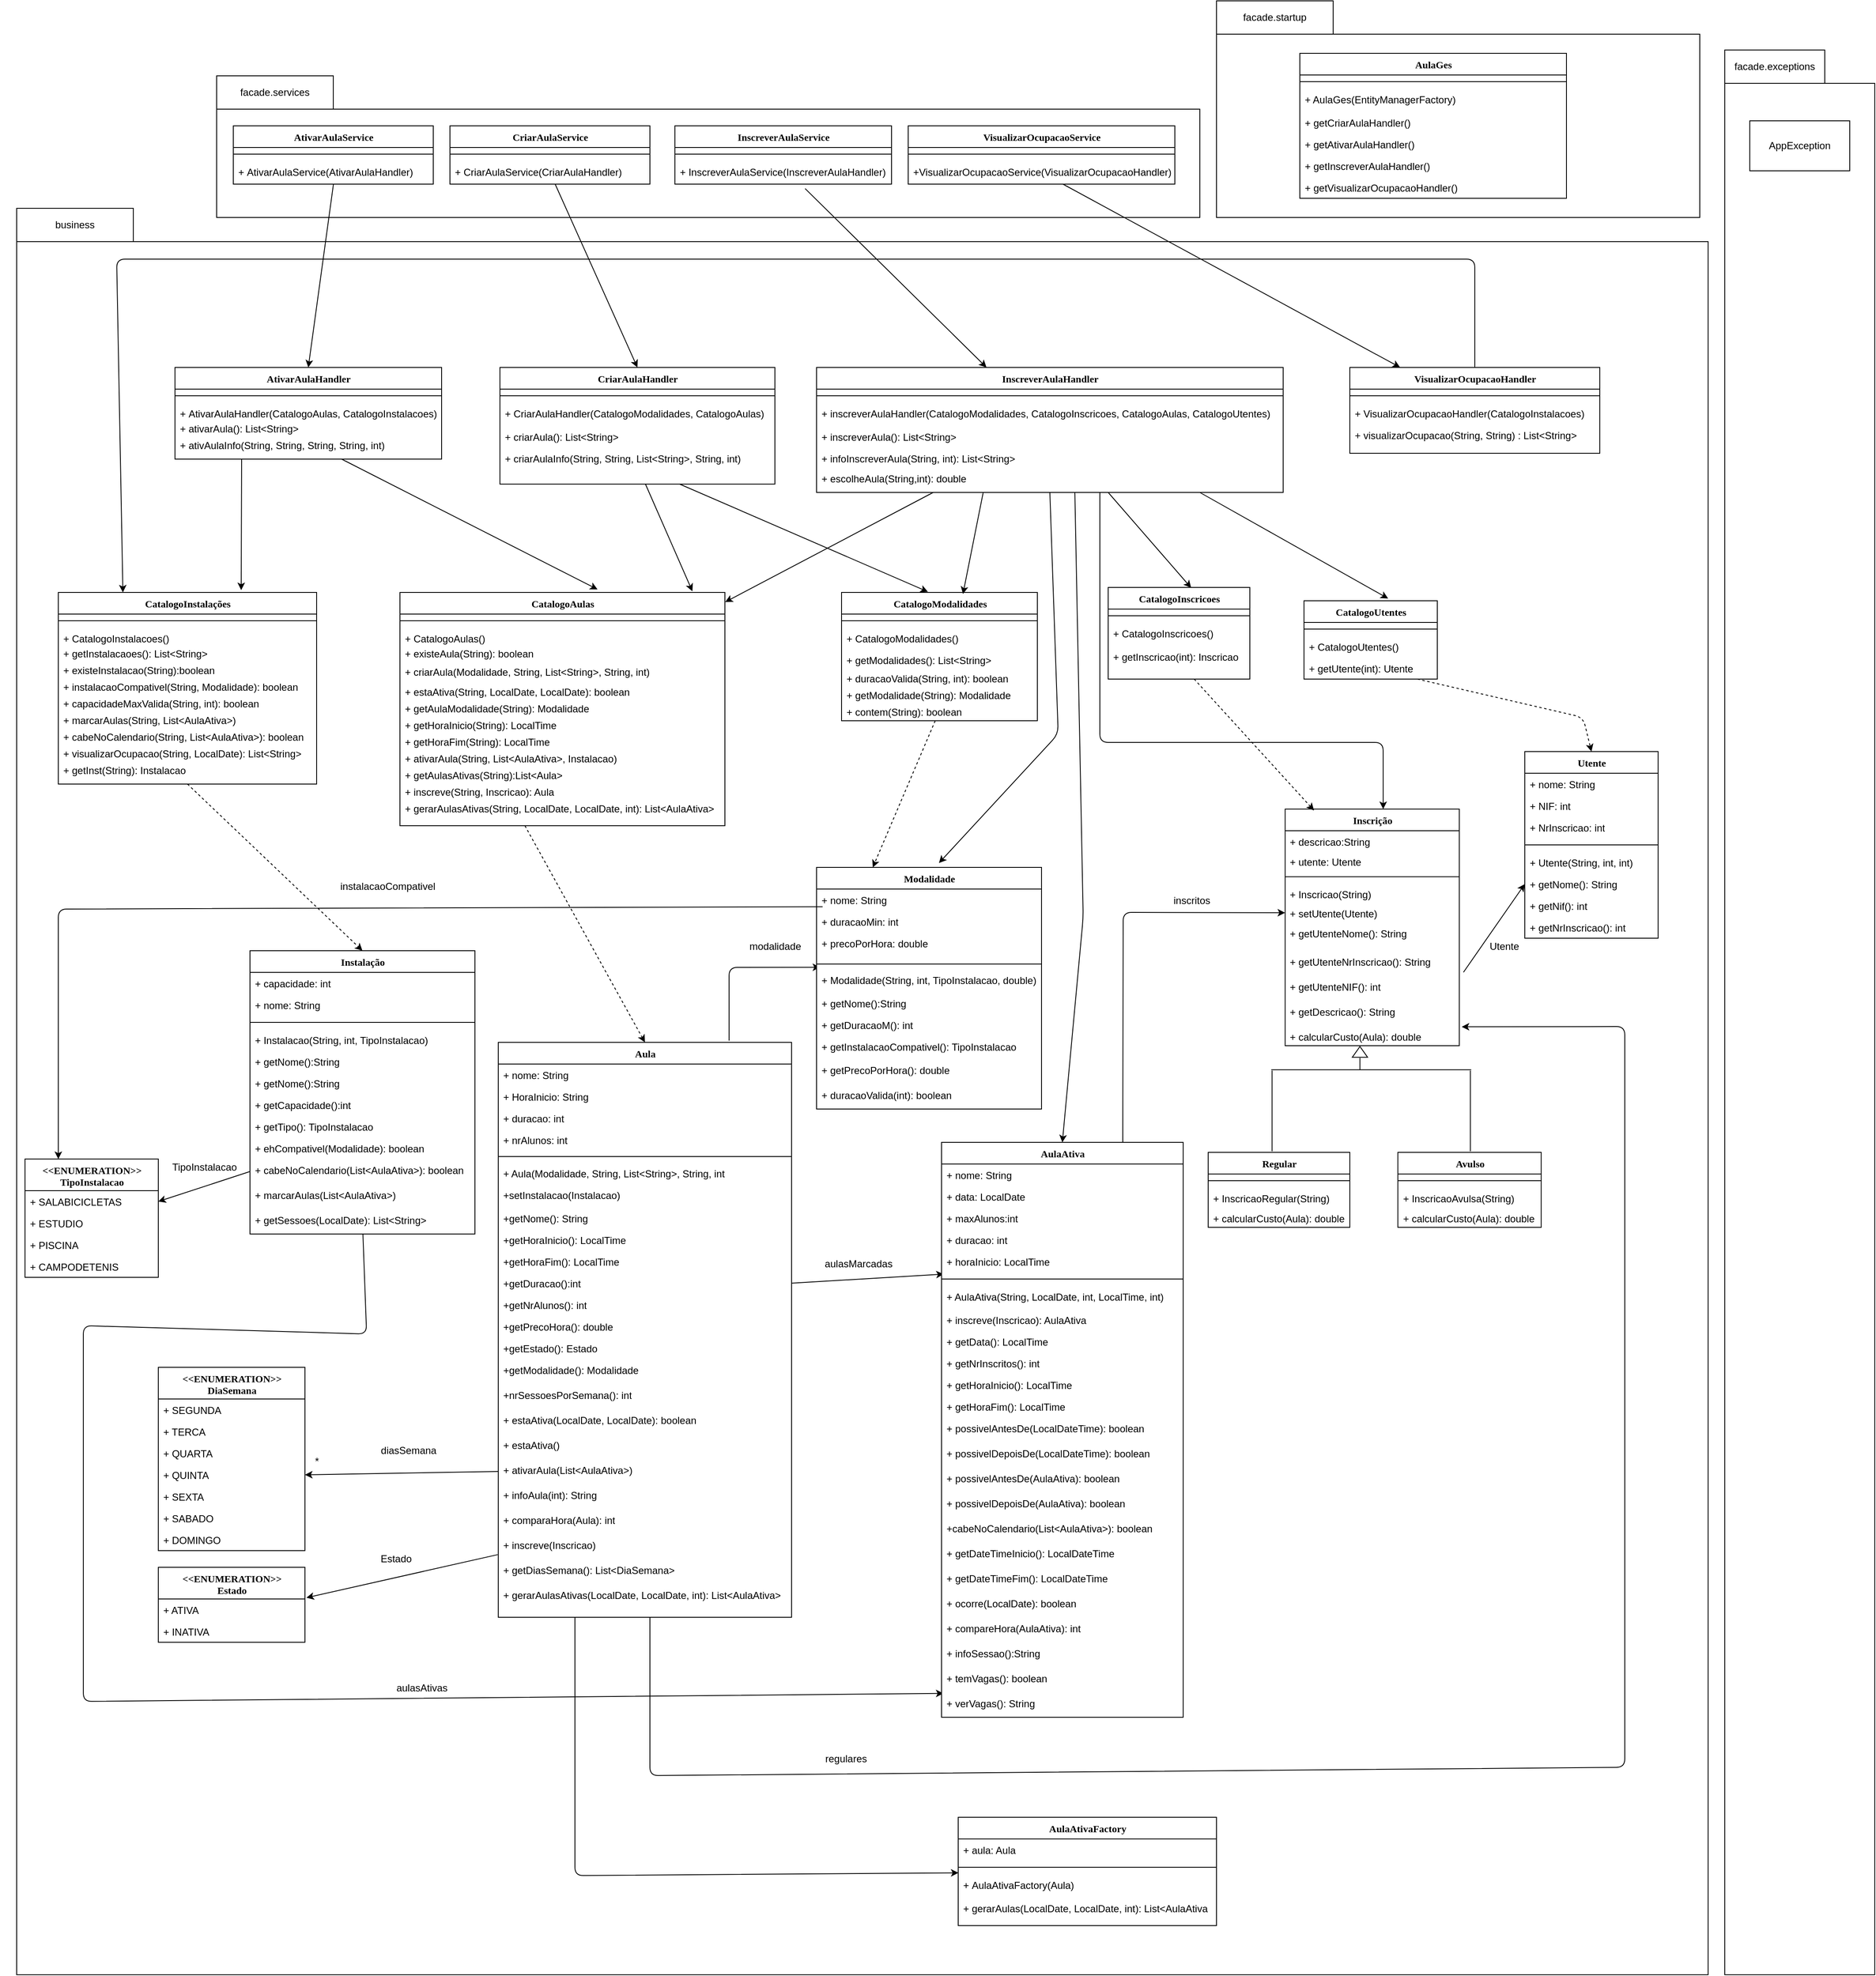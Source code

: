 <mxfile version="12.9.3" type="device"><diagram name="Page-1" id="9f46799a-70d6-7492-0946-bef42562c5a5"><mxGraphModel dx="5126" dy="2656" grid="1" gridSize="10" guides="1" tooltips="1" connect="1" arrows="1" fold="1" page="1" pageScale="1" pageWidth="1100" pageHeight="850" background="#ffffff" math="0" shadow="0"><root><mxCell id="0"/><mxCell id="1" parent="0"/><mxCell id="Y_RbTeIMYQWooRwtXEcz-207" value="business" style="rounded=0;whiteSpace=wrap;html=1;" vertex="1" parent="1"><mxGeometry x="-1420" y="-451" width="140" height="40" as="geometry"/></mxCell><mxCell id="Y_RbTeIMYQWooRwtXEcz-205" value="" style="rounded=0;whiteSpace=wrap;html=1;" vertex="1" parent="1"><mxGeometry x="-1420" y="-411" width="2030" height="2080" as="geometry"/></mxCell><mxCell id="slgh2NqtWC4JhpKfKINy-109" value="AtivarAulaHandler" style="swimlane;html=1;fontStyle=1;align=center;verticalAlign=top;childLayout=stackLayout;horizontal=1;startSize=26;horizontalStack=0;resizeParent=1;resizeLast=0;collapsible=1;marginBottom=0;swimlaneFillColor=#ffffff;rounded=0;shadow=0;comic=0;labelBackgroundColor=none;strokeWidth=1;fillColor=none;fontFamily=Verdana;fontSize=12" parent="1" vertex="1"><mxGeometry x="-1230" y="-260" width="320" height="110" as="geometry"><mxRectangle x="90" y="83" width="60" height="26" as="alternateBounds"/></mxGeometry></mxCell><mxCell id="slgh2NqtWC4JhpKfKINy-110" value="" style="line;html=1;strokeWidth=1;fillColor=none;align=left;verticalAlign=middle;spacingTop=-1;spacingLeft=3;spacingRight=3;rotatable=0;labelPosition=right;points=[];portConstraint=eastwest;" parent="slgh2NqtWC4JhpKfKINy-109" vertex="1"><mxGeometry y="26" width="320" height="16" as="geometry"/></mxCell><mxCell id="slgh2NqtWC4JhpKfKINy-139" value="+&amp;nbsp;AtivarAulaHandler(CatalogoAulas, CatalogoInstalacoes)" style="text;html=1;strokeColor=none;fillColor=none;align=left;verticalAlign=top;spacingLeft=4;spacingRight=4;whiteSpace=wrap;overflow=hidden;rotatable=0;points=[[0,0.5],[1,0.5]];portConstraint=eastwest;" parent="slgh2NqtWC4JhpKfKINy-109" vertex="1"><mxGeometry y="42" width="320" height="18" as="geometry"/></mxCell><mxCell id="5B4ZiocZIIgOjCuEoiUg-17" value="+ ativarAula(): List&amp;lt;String&amp;gt;" style="text;html=1;strokeColor=none;fillColor=none;align=left;verticalAlign=top;spacingLeft=4;spacingRight=4;whiteSpace=wrap;overflow=hidden;rotatable=0;points=[[0,0.5],[1,0.5]];portConstraint=eastwest;" parent="slgh2NqtWC4JhpKfKINy-109" vertex="1"><mxGeometry y="60" width="320" height="20" as="geometry"/></mxCell><mxCell id="5B4ZiocZIIgOjCuEoiUg-18" value="+&amp;nbsp;ativAulaInfo(String, String, String, String, int)" style="text;html=1;strokeColor=none;fillColor=none;align=left;verticalAlign=top;spacingLeft=4;spacingRight=4;whiteSpace=wrap;overflow=hidden;rotatable=0;points=[[0,0.5],[1,0.5]];portConstraint=eastwest;" parent="slgh2NqtWC4JhpKfKINy-109" vertex="1"><mxGeometry y="80" width="320" height="24" as="geometry"/></mxCell><mxCell id="Y_RbTeIMYQWooRwtXEcz-18" value="" style="group" vertex="1" connectable="0" parent="1"><mxGeometry x="20" y="-700" width="580" height="260" as="geometry"/></mxCell><mxCell id="Y_RbTeIMYQWooRwtXEcz-6" value="" style="rounded=0;whiteSpace=wrap;html=1;" vertex="1" parent="Y_RbTeIMYQWooRwtXEcz-18"><mxGeometry y="40" width="580" height="220" as="geometry"/></mxCell><mxCell id="Y_RbTeIMYQWooRwtXEcz-8" value="AulaGes" style="swimlane;html=1;fontStyle=1;align=center;verticalAlign=top;childLayout=stackLayout;horizontal=1;startSize=26;horizontalStack=0;resizeParent=1;resizeLast=0;collapsible=1;marginBottom=0;swimlaneFillColor=#ffffff;rounded=0;shadow=0;comic=0;labelBackgroundColor=none;strokeWidth=1;fillColor=none;fontFamily=Verdana;fontSize=12" vertex="1" parent="Y_RbTeIMYQWooRwtXEcz-18"><mxGeometry x="100" y="63" width="320" height="174" as="geometry"><mxRectangle x="90" y="83" width="60" height="26" as="alternateBounds"/></mxGeometry></mxCell><mxCell id="Y_RbTeIMYQWooRwtXEcz-9" value="" style="line;html=1;strokeWidth=1;fillColor=none;align=left;verticalAlign=middle;spacingTop=-1;spacingLeft=3;spacingRight=3;rotatable=0;labelPosition=right;points=[];portConstraint=eastwest;" vertex="1" parent="Y_RbTeIMYQWooRwtXEcz-8"><mxGeometry y="26" width="320" height="16" as="geometry"/></mxCell><mxCell id="Y_RbTeIMYQWooRwtXEcz-10" value="+ AulaGes(EntityManagerFactory)" style="text;html=1;strokeColor=none;fillColor=none;align=left;verticalAlign=top;spacingLeft=4;spacingRight=4;whiteSpace=wrap;overflow=hidden;rotatable=0;points=[[0,0.5],[1,0.5]];portConstraint=eastwest;" vertex="1" parent="Y_RbTeIMYQWooRwtXEcz-8"><mxGeometry y="42" width="320" height="28" as="geometry"/></mxCell><mxCell id="Y_RbTeIMYQWooRwtXEcz-11" value="+&amp;nbsp;getCriarAulaHandler()" style="text;html=1;strokeColor=none;fillColor=none;align=left;verticalAlign=top;spacingLeft=4;spacingRight=4;whiteSpace=wrap;overflow=hidden;rotatable=0;points=[[0,0.5],[1,0.5]];portConstraint=eastwest;" vertex="1" parent="Y_RbTeIMYQWooRwtXEcz-8"><mxGeometry y="70" width="320" height="26" as="geometry"/></mxCell><mxCell id="Y_RbTeIMYQWooRwtXEcz-15" value="+&amp;nbsp;getAtivarAulaHandler()" style="text;html=1;strokeColor=none;fillColor=none;align=left;verticalAlign=top;spacingLeft=4;spacingRight=4;whiteSpace=wrap;overflow=hidden;rotatable=0;points=[[0,0.5],[1,0.5]];portConstraint=eastwest;" vertex="1" parent="Y_RbTeIMYQWooRwtXEcz-8"><mxGeometry y="96" width="320" height="26" as="geometry"/></mxCell><mxCell id="Y_RbTeIMYQWooRwtXEcz-16" value="+&amp;nbsp;getInscreverAulaHandler()" style="text;html=1;strokeColor=none;fillColor=none;align=left;verticalAlign=top;spacingLeft=4;spacingRight=4;whiteSpace=wrap;overflow=hidden;rotatable=0;points=[[0,0.5],[1,0.5]];portConstraint=eastwest;" vertex="1" parent="Y_RbTeIMYQWooRwtXEcz-8"><mxGeometry y="122" width="320" height="26" as="geometry"/></mxCell><mxCell id="Y_RbTeIMYQWooRwtXEcz-17" value="+&amp;nbsp;getVisualizarOcupacaoHandler()" style="text;html=1;strokeColor=none;fillColor=none;align=left;verticalAlign=top;spacingLeft=4;spacingRight=4;whiteSpace=wrap;overflow=hidden;rotatable=0;points=[[0,0.5],[1,0.5]];portConstraint=eastwest;" vertex="1" parent="Y_RbTeIMYQWooRwtXEcz-8"><mxGeometry y="148" width="320" height="26" as="geometry"/></mxCell><mxCell id="Y_RbTeIMYQWooRwtXEcz-4" value="facade.startup" style="rounded=0;whiteSpace=wrap;html=1;" vertex="1" parent="Y_RbTeIMYQWooRwtXEcz-18"><mxGeometry width="140" height="40" as="geometry"/></mxCell><mxCell id="slgh2NqtWC4JhpKfKINy-65" value="" style="group" parent="1" vertex="1" connectable="0"><mxGeometry x="-1150" y="500" width="660" height="788" as="geometry"/></mxCell><mxCell id="78961159f06e98e8-17" value="Aula" style="swimlane;html=1;fontStyle=1;align=center;verticalAlign=top;childLayout=stackLayout;horizontal=1;startSize=26;horizontalStack=0;resizeParent=1;resizeLast=0;collapsible=1;marginBottom=0;swimlaneFillColor=#ffffff;rounded=0;shadow=0;comic=0;labelBackgroundColor=none;strokeWidth=1;fillColor=none;fontFamily=Verdana;fontSize=12" parent="slgh2NqtWC4JhpKfKINy-65" vertex="1"><mxGeometry x="308" y="50" width="352" height="690" as="geometry"><mxRectangle x="90" y="83" width="60" height="26" as="alternateBounds"/></mxGeometry></mxCell><mxCell id="78961159f06e98e8-21" value="+ nome: String&lt;br&gt;" style="text;html=1;strokeColor=none;fillColor=none;align=left;verticalAlign=top;spacingLeft=4;spacingRight=4;whiteSpace=wrap;overflow=hidden;rotatable=0;points=[[0,0.5],[1,0.5]];portConstraint=eastwest;" parent="78961159f06e98e8-17" vertex="1"><mxGeometry y="26" width="352" height="26" as="geometry"/></mxCell><mxCell id="78961159f06e98e8-23" value="+ HoraInicio: String" style="text;html=1;strokeColor=none;fillColor=none;align=left;verticalAlign=top;spacingLeft=4;spacingRight=4;whiteSpace=wrap;overflow=hidden;rotatable=0;points=[[0,0.5],[1,0.5]];portConstraint=eastwest;" parent="78961159f06e98e8-17" vertex="1"><mxGeometry y="52" width="352" height="26" as="geometry"/></mxCell><mxCell id="78961159f06e98e8-25" value="+ duracao: int" style="text;html=1;strokeColor=none;fillColor=none;align=left;verticalAlign=top;spacingLeft=4;spacingRight=4;whiteSpace=wrap;overflow=hidden;rotatable=0;points=[[0,0.5],[1,0.5]];portConstraint=eastwest;" parent="78961159f06e98e8-17" vertex="1"><mxGeometry y="78" width="352" height="26" as="geometry"/></mxCell><mxCell id="slgh2NqtWC4JhpKfKINy-1" value="+ nrAlunos: int" style="text;html=1;strokeColor=none;fillColor=none;align=left;verticalAlign=top;spacingLeft=4;spacingRight=4;whiteSpace=wrap;overflow=hidden;rotatable=0;points=[[0,0.5],[1,0.5]];portConstraint=eastwest;" parent="78961159f06e98e8-17" vertex="1"><mxGeometry y="104" width="352" height="26" as="geometry"/></mxCell><mxCell id="78961159f06e98e8-19" value="" style="line;html=1;strokeWidth=1;fillColor=none;align=left;verticalAlign=middle;spacingTop=-1;spacingLeft=3;spacingRight=3;rotatable=0;labelPosition=right;points=[];portConstraint=eastwest;" parent="78961159f06e98e8-17" vertex="1"><mxGeometry y="130" width="352" height="14" as="geometry"/></mxCell><mxCell id="78961159f06e98e8-20" value="+ Aula(Modalidade, String, List&amp;lt;String&amp;gt;, String, int" style="text;html=1;strokeColor=none;fillColor=none;align=left;verticalAlign=top;spacingLeft=4;spacingRight=4;whiteSpace=wrap;overflow=hidden;rotatable=0;points=[[0,0.5],[1,0.5]];portConstraint=eastwest;" parent="78961159f06e98e8-17" vertex="1"><mxGeometry y="144" width="352" height="26" as="geometry"/></mxCell><mxCell id="tdatuuUSZ8hEiHOy2ErP-1" value="+setInstalacao(Instalacao)" style="text;html=1;strokeColor=none;fillColor=none;align=left;verticalAlign=top;spacingLeft=4;spacingRight=4;whiteSpace=wrap;overflow=hidden;rotatable=0;points=[[0,0.5],[1,0.5]];portConstraint=eastwest;" parent="78961159f06e98e8-17" vertex="1"><mxGeometry y="170" width="352" height="28" as="geometry"/></mxCell><mxCell id="78961159f06e98e8-27" value="+getNome(): String" style="text;html=1;strokeColor=none;fillColor=none;align=left;verticalAlign=top;spacingLeft=4;spacingRight=4;whiteSpace=wrap;overflow=hidden;rotatable=0;points=[[0,0.5],[1,0.5]];portConstraint=eastwest;" parent="78961159f06e98e8-17" vertex="1"><mxGeometry y="198" width="352" height="26" as="geometry"/></mxCell><mxCell id="bybIKTC6ca3bWv00Q56Q-31" value="+getHoraInicio(): LocalTime" style="text;html=1;strokeColor=none;fillColor=none;align=left;verticalAlign=top;spacingLeft=4;spacingRight=4;whiteSpace=wrap;overflow=hidden;rotatable=0;points=[[0,0.5],[1,0.5]];portConstraint=eastwest;" parent="78961159f06e98e8-17" vertex="1"><mxGeometry y="224" width="352" height="26" as="geometry"/></mxCell><mxCell id="Y_RbTeIMYQWooRwtXEcz-61" value="+getHoraFim(): LocalTime" style="text;html=1;strokeColor=none;fillColor=none;align=left;verticalAlign=top;spacingLeft=4;spacingRight=4;whiteSpace=wrap;overflow=hidden;rotatable=0;points=[[0,0.5],[1,0.5]];portConstraint=eastwest;" vertex="1" parent="78961159f06e98e8-17"><mxGeometry y="250" width="352" height="26" as="geometry"/></mxCell><mxCell id="bybIKTC6ca3bWv00Q56Q-32" value="+getDuracao():int" style="text;html=1;strokeColor=none;fillColor=none;align=left;verticalAlign=top;spacingLeft=4;spacingRight=4;whiteSpace=wrap;overflow=hidden;rotatable=0;points=[[0,0.5],[1,0.5]];portConstraint=eastwest;" parent="78961159f06e98e8-17" vertex="1"><mxGeometry y="276" width="352" height="26" as="geometry"/></mxCell><mxCell id="bybIKTC6ca3bWv00Q56Q-33" value="+getNrAlunos(): int" style="text;html=1;strokeColor=none;fillColor=none;align=left;verticalAlign=top;spacingLeft=4;spacingRight=4;whiteSpace=wrap;overflow=hidden;rotatable=0;points=[[0,0.5],[1,0.5]];portConstraint=eastwest;" parent="78961159f06e98e8-17" vertex="1"><mxGeometry y="302" width="352" height="26" as="geometry"/></mxCell><mxCell id="bybIKTC6ca3bWv00Q56Q-34" value="+getPrecoHora(): double" style="text;html=1;strokeColor=none;fillColor=none;align=left;verticalAlign=top;spacingLeft=4;spacingRight=4;whiteSpace=wrap;overflow=hidden;rotatable=0;points=[[0,0.5],[1,0.5]];portConstraint=eastwest;" parent="78961159f06e98e8-17" vertex="1"><mxGeometry y="328" width="352" height="26" as="geometry"/></mxCell><mxCell id="bybIKTC6ca3bWv00Q56Q-35" value="+getEstado(): Estado" style="text;html=1;strokeColor=none;fillColor=none;align=left;verticalAlign=top;spacingLeft=4;spacingRight=4;whiteSpace=wrap;overflow=hidden;rotatable=0;points=[[0,0.5],[1,0.5]];portConstraint=eastwest;" parent="78961159f06e98e8-17" vertex="1"><mxGeometry y="354" width="352" height="26" as="geometry"/></mxCell><mxCell id="bybIKTC6ca3bWv00Q56Q-38" value="+getModalidade(): Modalidade" style="text;html=1;strokeColor=none;fillColor=none;align=left;verticalAlign=top;spacingLeft=4;spacingRight=4;whiteSpace=wrap;overflow=hidden;rotatable=0;points=[[0,0.5],[1,0.5]];portConstraint=eastwest;" parent="78961159f06e98e8-17" vertex="1"><mxGeometry y="380" width="352" height="30" as="geometry"/></mxCell><mxCell id="bybIKTC6ca3bWv00Q56Q-39" value="+nrSessoesPorSemana(): int" style="text;html=1;strokeColor=none;fillColor=none;align=left;verticalAlign=top;spacingLeft=4;spacingRight=4;whiteSpace=wrap;overflow=hidden;rotatable=0;points=[[0,0.5],[1,0.5]];portConstraint=eastwest;" parent="78961159f06e98e8-17" vertex="1"><mxGeometry y="410" width="352" height="30" as="geometry"/></mxCell><mxCell id="bybIKTC6ca3bWv00Q56Q-40" value="+ estaAtiva(LocalDate, LocalDate): boolean" style="text;html=1;strokeColor=none;fillColor=none;align=left;verticalAlign=top;spacingLeft=4;spacingRight=4;whiteSpace=wrap;overflow=hidden;rotatable=0;points=[[0,0.5],[1,0.5]];portConstraint=eastwest;" parent="78961159f06e98e8-17" vertex="1"><mxGeometry y="440" width="352" height="30" as="geometry"/></mxCell><mxCell id="bybIKTC6ca3bWv00Q56Q-41" value="+&amp;nbsp;estaAtiva()" style="text;html=1;strokeColor=none;fillColor=none;align=left;verticalAlign=top;spacingLeft=4;spacingRight=4;whiteSpace=wrap;overflow=hidden;rotatable=0;points=[[0,0.5],[1,0.5]];portConstraint=eastwest;" parent="78961159f06e98e8-17" vertex="1"><mxGeometry y="470" width="352" height="30" as="geometry"/></mxCell><mxCell id="tdatuuUSZ8hEiHOy2ErP-2" value="+&amp;nbsp;ativarAula(List&amp;lt;AulaAtiva&amp;gt;)" style="text;html=1;strokeColor=none;fillColor=none;align=left;verticalAlign=top;spacingLeft=4;spacingRight=4;whiteSpace=wrap;overflow=hidden;rotatable=0;points=[[0,0.5],[1,0.5]];portConstraint=eastwest;" parent="78961159f06e98e8-17" vertex="1"><mxGeometry y="500" width="352" height="30" as="geometry"/></mxCell><mxCell id="tdatuuUSZ8hEiHOy2ErP-42" value="+&amp;nbsp;infoAula(int): String" style="text;html=1;strokeColor=none;fillColor=none;align=left;verticalAlign=top;spacingLeft=4;spacingRight=4;whiteSpace=wrap;overflow=hidden;rotatable=0;points=[[0,0.5],[1,0.5]];portConstraint=eastwest;" parent="78961159f06e98e8-17" vertex="1"><mxGeometry y="530" width="352" height="30" as="geometry"/></mxCell><mxCell id="tdatuuUSZ8hEiHOy2ErP-43" value="+&amp;nbsp;comparaHora(Aula): int" style="text;html=1;strokeColor=none;fillColor=none;align=left;verticalAlign=top;spacingLeft=4;spacingRight=4;whiteSpace=wrap;overflow=hidden;rotatable=0;points=[[0,0.5],[1,0.5]];portConstraint=eastwest;" parent="78961159f06e98e8-17" vertex="1"><mxGeometry y="560" width="352" height="30" as="geometry"/></mxCell><mxCell id="Y_RbTeIMYQWooRwtXEcz-62" value="+&amp;nbsp;inscreve(Inscricao)" style="text;html=1;strokeColor=none;fillColor=none;align=left;verticalAlign=top;spacingLeft=4;spacingRight=4;whiteSpace=wrap;overflow=hidden;rotatable=0;points=[[0,0.5],[1,0.5]];portConstraint=eastwest;" vertex="1" parent="78961159f06e98e8-17"><mxGeometry y="590" width="352" height="30" as="geometry"/></mxCell><mxCell id="Y_RbTeIMYQWooRwtXEcz-63" value="+&amp;nbsp;getDiasSemana(): List&amp;lt;DiaSemana&amp;gt;" style="text;html=1;strokeColor=none;fillColor=none;align=left;verticalAlign=top;spacingLeft=4;spacingRight=4;whiteSpace=wrap;overflow=hidden;rotatable=0;points=[[0,0.5],[1,0.5]];portConstraint=eastwest;" vertex="1" parent="78961159f06e98e8-17"><mxGeometry y="620" width="352" height="30" as="geometry"/></mxCell><mxCell id="Y_RbTeIMYQWooRwtXEcz-64" value="+&amp;nbsp;gerarAulasAtivas(LocalDate, LocalDate, int): List&amp;lt;AulaAtiva&amp;gt;" style="text;html=1;strokeColor=none;fillColor=none;align=left;verticalAlign=top;spacingLeft=4;spacingRight=4;whiteSpace=wrap;overflow=hidden;rotatable=0;points=[[0,0.5],[1,0.5]];portConstraint=eastwest;" vertex="1" parent="78961159f06e98e8-17"><mxGeometry y="650" width="352" height="30" as="geometry"/></mxCell><mxCell id="78961159f06e98e8-30" value="&amp;lt;&amp;lt;ENUMERATION&amp;gt;&amp;gt;&lt;br&gt;DiaSemana" style="swimlane;html=1;fontStyle=1;align=center;verticalAlign=top;childLayout=stackLayout;horizontal=1;startSize=38;horizontalStack=0;resizeParent=1;resizeLast=0;collapsible=1;marginBottom=0;swimlaneFillColor=#ffffff;rounded=0;shadow=0;comic=0;labelBackgroundColor=none;strokeWidth=1;fillColor=none;fontFamily=Verdana;fontSize=12" parent="slgh2NqtWC4JhpKfKINy-65" vertex="1"><mxGeometry x="-100" y="440" width="176.0" height="220" as="geometry"><mxRectangle x="430" y="83" width="100" height="26" as="alternateBounds"/></mxGeometry></mxCell><mxCell id="78961159f06e98e8-31" value="+ SEGUNDA" style="text;html=1;strokeColor=none;fillColor=none;align=left;verticalAlign=top;spacingLeft=4;spacingRight=4;whiteSpace=wrap;overflow=hidden;rotatable=0;points=[[0,0.5],[1,0.5]];portConstraint=eastwest;" parent="78961159f06e98e8-30" vertex="1"><mxGeometry y="38" width="176.0" height="26" as="geometry"/></mxCell><mxCell id="78961159f06e98e8-32" value="+ TERCA&lt;span style=&quot;color: rgba(0 , 0 , 0 , 0) ; font-family: monospace ; font-size: 0px ; white-space: nowrap&quot;&gt;%3CmxGraphModel%3E%3Croot%3E%3CmxCell%20id%3D%220%22%2F%3E%3CmxCell%20id%3D%221%22%20parent%3D%220%22%2F%3E%3CmxCell%20id%3D%222%22%20value%3D%22%2B%20NrAlunos%3A%20Int%22%20style%3D%22text%3Bhtml%3D1%3BstrokeColor%3Dnone%3BfillColor%3Dnone%3Balign%3Dleft%3BverticalAlign%3Dtop%3BspacingLeft%3D4%3BspacingRight%3D4%3BwhiteSpace%3Dwrap%3Boverflow%3Dhidden%3Brotatable%3D0%3Bpoints%3D%5B%5B0%2C0.5%5D%2C%5B1%2C0.5%5D%5D%3BportConstraint%3Deastwest%3B%22%20vertex%3D%221%22%20parent%3D%221%22%3E%3CmxGeometry%20x%3D%2290%22%20y%3D%22239%22%20width%3D%22160%22%20height%3D%2226%22%20as%3D%22geometry%22%2F%3E%3C%2FmxCell%3E%3C%2Froot%3E%3C%2FmxGraphModel%3E&lt;/span&gt;" style="text;html=1;strokeColor=none;fillColor=none;align=left;verticalAlign=top;spacingLeft=4;spacingRight=4;whiteSpace=wrap;overflow=hidden;rotatable=0;points=[[0,0.5],[1,0.5]];portConstraint=eastwest;" parent="78961159f06e98e8-30" vertex="1"><mxGeometry y="64" width="176.0" height="26" as="geometry"/></mxCell><mxCell id="slgh2NqtWC4JhpKfKINy-4" value="+ QUARTA" style="text;html=1;strokeColor=none;fillColor=none;align=left;verticalAlign=top;spacingLeft=4;spacingRight=4;whiteSpace=wrap;overflow=hidden;rotatable=0;points=[[0,0.5],[1,0.5]];portConstraint=eastwest;" parent="78961159f06e98e8-30" vertex="1"><mxGeometry y="90" width="176.0" height="26" as="geometry"/></mxCell><mxCell id="slgh2NqtWC4JhpKfKINy-5" value="+ QUINTA" style="text;html=1;strokeColor=none;fillColor=none;align=left;verticalAlign=top;spacingLeft=4;spacingRight=4;whiteSpace=wrap;overflow=hidden;rotatable=0;points=[[0,0.5],[1,0.5]];portConstraint=eastwest;" parent="78961159f06e98e8-30" vertex="1"><mxGeometry y="116" width="176.0" height="26" as="geometry"/></mxCell><mxCell id="slgh2NqtWC4JhpKfKINy-11" value="+ SEXTA" style="text;html=1;strokeColor=none;fillColor=none;align=left;verticalAlign=top;spacingLeft=4;spacingRight=4;whiteSpace=wrap;overflow=hidden;rotatable=0;points=[[0,0.5],[1,0.5]];portConstraint=eastwest;" parent="78961159f06e98e8-30" vertex="1"><mxGeometry y="142" width="176.0" height="26" as="geometry"/></mxCell><mxCell id="slgh2NqtWC4JhpKfKINy-12" value="+ SABADO" style="text;html=1;strokeColor=none;fillColor=none;align=left;verticalAlign=top;spacingLeft=4;spacingRight=4;whiteSpace=wrap;overflow=hidden;rotatable=0;points=[[0,0.5],[1,0.5]];portConstraint=eastwest;fontStyle=0" parent="78961159f06e98e8-30" vertex="1"><mxGeometry y="168" width="176.0" height="26" as="geometry"/></mxCell><mxCell id="slgh2NqtWC4JhpKfKINy-14" value="+ DOMINGO" style="text;html=1;strokeColor=none;fillColor=none;align=left;verticalAlign=top;spacingLeft=4;spacingRight=4;whiteSpace=wrap;overflow=hidden;rotatable=0;points=[[0,0.5],[1,0.5]];portConstraint=eastwest;fontStyle=0" parent="78961159f06e98e8-30" vertex="1"><mxGeometry y="194" width="176.0" height="26" as="geometry"/></mxCell><mxCell id="slgh2NqtWC4JhpKfKINy-20" value="&amp;lt;&amp;lt;ENUMERATION&amp;gt;&amp;gt;&lt;br&gt;Estado" style="swimlane;html=1;fontStyle=1;align=center;verticalAlign=top;childLayout=stackLayout;horizontal=1;startSize=38;horizontalStack=0;resizeParent=1;resizeLast=0;collapsible=1;marginBottom=0;swimlaneFillColor=#ffffff;rounded=0;shadow=0;comic=0;labelBackgroundColor=none;strokeWidth=1;fillColor=none;fontFamily=Verdana;fontSize=12" parent="slgh2NqtWC4JhpKfKINy-65" vertex="1"><mxGeometry x="-100" y="680" width="176.0" height="90" as="geometry"><mxRectangle x="430" y="83" width="100" height="26" as="alternateBounds"/></mxGeometry></mxCell><mxCell id="slgh2NqtWC4JhpKfKINy-21" value="+ ATIVA" style="text;html=1;strokeColor=none;fillColor=none;align=left;verticalAlign=top;spacingLeft=4;spacingRight=4;whiteSpace=wrap;overflow=hidden;rotatable=0;points=[[0,0.5],[1,0.5]];portConstraint=eastwest;" parent="slgh2NqtWC4JhpKfKINy-20" vertex="1"><mxGeometry y="38" width="176.0" height="26" as="geometry"/></mxCell><mxCell id="slgh2NqtWC4JhpKfKINy-22" value="+ INATIVA" style="text;html=1;strokeColor=none;fillColor=none;align=left;verticalAlign=top;spacingLeft=4;spacingRight=4;whiteSpace=wrap;overflow=hidden;rotatable=0;points=[[0,0.5],[1,0.5]];portConstraint=eastwest;" parent="slgh2NqtWC4JhpKfKINy-20" vertex="1"><mxGeometry y="64" width="176.0" height="26" as="geometry"/></mxCell><mxCell id="slgh2NqtWC4JhpKfKINy-28" value="" style="endArrow=classic;html=1;entryX=1.01;entryY=-0.058;entryDx=0;entryDy=0;entryPerimeter=0;exitX=-0.002;exitY=-0.173;exitDx=0;exitDy=0;exitPerimeter=0;" parent="slgh2NqtWC4JhpKfKINy-65" source="Y_RbTeIMYQWooRwtXEcz-63" target="slgh2NqtWC4JhpKfKINy-21" edge="1"><mxGeometry width="50" height="50" relative="1" as="geometry"><mxPoint x="308" y="193.0" as="sourcePoint"/><mxPoint x="220" y="150" as="targetPoint"/></mxGeometry></mxCell><mxCell id="slgh2NqtWC4JhpKfKINy-29" value="diasSemana" style="text;html=1;align=center;verticalAlign=middle;resizable=0;points=[];autosize=1;" parent="slgh2NqtWC4JhpKfKINy-65" vertex="1"><mxGeometry x="160" y="530" width="80" height="20" as="geometry"/></mxCell><mxCell id="slgh2NqtWC4JhpKfKINy-30" value="Estado" style="text;html=1;align=center;verticalAlign=middle;resizable=0;points=[];autosize=1;" parent="slgh2NqtWC4JhpKfKINy-65" vertex="1"><mxGeometry x="160.0" y="660" width="50" height="20" as="geometry"/></mxCell><mxCell id="slgh2NqtWC4JhpKfKINy-15" value="" style="endArrow=classic;html=1;entryX=1;entryY=0.5;entryDx=0;entryDy=0;exitX=0;exitY=0.5;exitDx=0;exitDy=0;" parent="slgh2NqtWC4JhpKfKINy-65" target="slgh2NqtWC4JhpKfKINy-5" edge="1" source="tdatuuUSZ8hEiHOy2ErP-2"><mxGeometry width="50" height="50" relative="1" as="geometry"><mxPoint x="310" y="103.4" as="sourcePoint"/><mxPoint x="630.801" y="200.005" as="targetPoint"/></mxGeometry></mxCell><mxCell id="slgh2NqtWC4JhpKfKINy-19" value="" style="group" parent="slgh2NqtWC4JhpKfKINy-65" vertex="1" connectable="0"><mxGeometry x="80" y="536.7" width="134" height="26.6" as="geometry"/></mxCell><mxCell id="slgh2NqtWC4JhpKfKINy-16" value="*" style="text;html=1;align=center;verticalAlign=middle;resizable=0;points=[];autosize=1;" parent="slgh2NqtWC4JhpKfKINy-19" vertex="1"><mxGeometry y="6.598" width="20" height="20" as="geometry"/></mxCell><mxCell id="Y_RbTeIMYQWooRwtXEcz-139" value="" style="group" vertex="1" connectable="0" parent="1"><mxGeometry x="10" y="270" width="437" height="502" as="geometry"/></mxCell><mxCell id="slgh2NqtWC4JhpKfKINy-113" value="" style="line;strokeWidth=1;direction=south;html=1;perimeter=backbonePerimeter;points=[];outlineConnect=0;" parent="Y_RbTeIMYQWooRwtXEcz-139" vertex="1"><mxGeometry x="309.69" y="313.9" width="10" height="96.89" as="geometry"/></mxCell><mxCell id="slgh2NqtWC4JhpKfKINy-111" value="" style="triangle;whiteSpace=wrap;html=1;rotation=-90;" parent="Y_RbTeIMYQWooRwtXEcz-139" vertex="1"><mxGeometry x="175.691" y="282.24" width="12.94" height="18.4" as="geometry"/></mxCell><mxCell id="slgh2NqtWC4JhpKfKINy-114" value="" style="line;strokeWidth=1;direction=south;html=1;perimeter=backbonePerimeter;points=[];outlineConnect=0;" parent="Y_RbTeIMYQWooRwtXEcz-139" vertex="1"><mxGeometry x="177.848" y="298.64" width="8.626" height="14.26" as="geometry"/></mxCell><mxCell id="slgh2NqtWC4JhpKfKINy-115" value="" style="line;strokeWidth=1;html=1;perimeter=backbonePerimeter;points=[];outlineConnect=0;" parent="Y_RbTeIMYQWooRwtXEcz-139" vertex="1"><mxGeometry x="75.69" y="308.3" width="240" height="9.2" as="geometry"/></mxCell><mxCell id="slgh2NqtWC4JhpKfKINy-119" value="Regular" style="swimlane;html=1;fontStyle=1;align=center;verticalAlign=top;childLayout=stackLayout;horizontal=1;startSize=26;horizontalStack=0;resizeParent=1;resizeLast=0;collapsible=1;marginBottom=0;swimlaneFillColor=#ffffff;rounded=0;shadow=0;comic=0;labelBackgroundColor=none;strokeWidth=1;fillColor=none;fontFamily=Verdana;fontSize=12" parent="Y_RbTeIMYQWooRwtXEcz-139" vertex="1"><mxGeometry y="412" width="170" height="90" as="geometry"><mxRectangle x="90" y="83" width="60" height="26" as="alternateBounds"/></mxGeometry></mxCell><mxCell id="slgh2NqtWC4JhpKfKINy-120" value="" style="line;html=1;strokeWidth=1;fillColor=none;align=left;verticalAlign=middle;spacingTop=-1;spacingLeft=3;spacingRight=3;rotatable=0;labelPosition=right;points=[];portConstraint=eastwest;" parent="slgh2NqtWC4JhpKfKINy-119" vertex="1"><mxGeometry y="26" width="170" height="16" as="geometry"/></mxCell><mxCell id="tdatuuUSZ8hEiHOy2ErP-91" value="+ InscricaoRegular(String)" style="text;html=1;strokeColor=none;fillColor=none;align=left;verticalAlign=top;spacingLeft=4;spacingRight=4;whiteSpace=wrap;overflow=hidden;rotatable=0;points=[[0,0.5],[1,0.5]];portConstraint=eastwest;" parent="slgh2NqtWC4JhpKfKINy-119" vertex="1"><mxGeometry y="42" width="170" height="24" as="geometry"/></mxCell><mxCell id="tdatuuUSZ8hEiHOy2ErP-92" value="+ calcularCusto(Aula): double" style="text;html=1;strokeColor=none;fillColor=none;align=left;verticalAlign=top;spacingLeft=4;spacingRight=4;whiteSpace=wrap;overflow=hidden;rotatable=0;points=[[0,0.5],[1,0.5]];portConstraint=eastwest;" parent="slgh2NqtWC4JhpKfKINy-119" vertex="1"><mxGeometry y="66" width="170" height="24" as="geometry"/></mxCell><mxCell id="slgh2NqtWC4JhpKfKINy-117" value="Avulso" style="swimlane;html=1;fontStyle=1;align=center;verticalAlign=top;childLayout=stackLayout;horizontal=1;startSize=26;horizontalStack=0;resizeParent=1;resizeLast=0;collapsible=1;marginBottom=0;swimlaneFillColor=#ffffff;rounded=0;shadow=0;comic=0;labelBackgroundColor=none;strokeWidth=1;fillColor=none;fontFamily=Verdana;fontSize=12" parent="Y_RbTeIMYQWooRwtXEcz-139" vertex="1"><mxGeometry x="227.69" y="412" width="172" height="90" as="geometry"><mxRectangle x="90" y="83" width="60" height="26" as="alternateBounds"/></mxGeometry></mxCell><mxCell id="slgh2NqtWC4JhpKfKINy-118" value="" style="line;html=1;strokeWidth=1;fillColor=none;align=left;verticalAlign=middle;spacingTop=-1;spacingLeft=3;spacingRight=3;rotatable=0;labelPosition=right;points=[];portConstraint=eastwest;" parent="slgh2NqtWC4JhpKfKINy-117" vertex="1"><mxGeometry y="26" width="172" height="16" as="geometry"/></mxCell><mxCell id="tdatuuUSZ8hEiHOy2ErP-89" value="+ InscricaoAvulsa(String)" style="text;html=1;strokeColor=none;fillColor=none;align=left;verticalAlign=top;spacingLeft=4;spacingRight=4;whiteSpace=wrap;overflow=hidden;rotatable=0;points=[[0,0.5],[1,0.5]];portConstraint=eastwest;" parent="slgh2NqtWC4JhpKfKINy-117" vertex="1"><mxGeometry y="42" width="172" height="24" as="geometry"/></mxCell><mxCell id="tdatuuUSZ8hEiHOy2ErP-90" value="+ calcularCusto(Aula): double" style="text;html=1;strokeColor=none;fillColor=none;align=left;verticalAlign=top;spacingLeft=4;spacingRight=4;whiteSpace=wrap;overflow=hidden;rotatable=0;points=[[0,0.5],[1,0.5]];portConstraint=eastwest;" parent="slgh2NqtWC4JhpKfKINy-117" vertex="1"><mxGeometry y="66" width="172" height="24" as="geometry"/></mxCell><mxCell id="tdatuuUSZ8hEiHOy2ErP-93" value="" style="line;strokeWidth=1;direction=south;html=1;perimeter=backbonePerimeter;points=[];outlineConnect=0;" parent="Y_RbTeIMYQWooRwtXEcz-139" vertex="1"><mxGeometry x="71.69" y="313.9" width="10" height="96.89" as="geometry"/></mxCell><mxCell id="slgh2NqtWC4JhpKfKINy-54" value="Inscrição&lt;br&gt;" style="swimlane;html=1;fontStyle=1;align=center;verticalAlign=top;childLayout=stackLayout;horizontal=1;startSize=26;horizontalStack=0;resizeParent=1;resizeLast=0;collapsible=1;marginBottom=0;swimlaneFillColor=#ffffff;rounded=0;shadow=0;comic=0;labelBackgroundColor=none;strokeWidth=1;fillColor=none;fontFamily=Verdana;fontSize=12" parent="Y_RbTeIMYQWooRwtXEcz-139" vertex="1"><mxGeometry x="92.37" width="209.01" height="284" as="geometry"><mxRectangle x="90" y="83" width="60" height="26" as="alternateBounds"/></mxGeometry></mxCell><mxCell id="tdatuuUSZ8hEiHOy2ErP-77" value="+ descricao:String" style="text;html=1;strokeColor=none;fillColor=none;align=left;verticalAlign=top;spacingLeft=4;spacingRight=4;whiteSpace=wrap;overflow=hidden;rotatable=0;points=[[0,0.5],[1,0.5]];portConstraint=eastwest;" parent="slgh2NqtWC4JhpKfKINy-54" vertex="1"><mxGeometry y="26" width="209.01" height="23.92" as="geometry"/></mxCell><mxCell id="tdatuuUSZ8hEiHOy2ErP-78" value="+ utente: Utente" style="text;html=1;strokeColor=none;fillColor=none;align=left;verticalAlign=top;spacingLeft=4;spacingRight=4;whiteSpace=wrap;overflow=hidden;rotatable=0;points=[[0,0.5],[1,0.5]];portConstraint=eastwest;" parent="slgh2NqtWC4JhpKfKINy-54" vertex="1"><mxGeometry y="49.92" width="209.01" height="23.92" as="geometry"/></mxCell><mxCell id="slgh2NqtWC4JhpKfKINy-58" value="" style="line;html=1;strokeWidth=1;fillColor=none;align=left;verticalAlign=middle;spacingTop=-1;spacingLeft=3;spacingRight=3;rotatable=0;labelPosition=right;points=[];portConstraint=eastwest;" parent="slgh2NqtWC4JhpKfKINy-54" vertex="1"><mxGeometry y="73.84" width="209.01" height="14.72" as="geometry"/></mxCell><mxCell id="tdatuuUSZ8hEiHOy2ErP-80" value="+ Inscricao(String)" style="text;html=1;strokeColor=none;fillColor=none;align=left;verticalAlign=top;spacingLeft=4;spacingRight=4;whiteSpace=wrap;overflow=hidden;rotatable=0;points=[[0,0.5],[1,0.5]];portConstraint=eastwest;" parent="slgh2NqtWC4JhpKfKINy-54" vertex="1"><mxGeometry y="88.56" width="209.01" height="23.92" as="geometry"/></mxCell><mxCell id="tdatuuUSZ8hEiHOy2ErP-81" value="+ setUtente(Utente)" style="text;html=1;strokeColor=none;fillColor=none;align=left;verticalAlign=top;spacingLeft=4;spacingRight=4;whiteSpace=wrap;overflow=hidden;rotatable=0;points=[[0,0.5],[1,0.5]];portConstraint=eastwest;" parent="slgh2NqtWC4JhpKfKINy-54" vertex="1"><mxGeometry y="112.48" width="209.01" height="23.92" as="geometry"/></mxCell><mxCell id="tdatuuUSZ8hEiHOy2ErP-85" value="+ getUtenteNome(): String" style="text;html=1;strokeColor=none;fillColor=none;align=left;verticalAlign=top;spacingLeft=4;spacingRight=4;whiteSpace=wrap;overflow=hidden;rotatable=0;points=[[0,0.5],[1,0.5]];portConstraint=eastwest;" parent="slgh2NqtWC4JhpKfKINy-54" vertex="1"><mxGeometry y="136.4" width="209.01" height="33.6" as="geometry"/></mxCell><mxCell id="tdatuuUSZ8hEiHOy2ErP-86" value="+ getUtenteNrInscricao(): String" style="text;html=1;strokeColor=none;fillColor=none;align=left;verticalAlign=top;spacingLeft=4;spacingRight=4;whiteSpace=wrap;overflow=hidden;rotatable=0;points=[[0,0.5],[1,0.5]];portConstraint=eastwest;" parent="slgh2NqtWC4JhpKfKINy-54" vertex="1"><mxGeometry y="170" width="209.01" height="30" as="geometry"/></mxCell><mxCell id="tdatuuUSZ8hEiHOy2ErP-87" value="+ getUtenteNIF(): int" style="text;html=1;strokeColor=none;fillColor=none;align=left;verticalAlign=top;spacingLeft=4;spacingRight=4;whiteSpace=wrap;overflow=hidden;rotatable=0;points=[[0,0.5],[1,0.5]];portConstraint=eastwest;" parent="slgh2NqtWC4JhpKfKINy-54" vertex="1"><mxGeometry y="200" width="209.01" height="30" as="geometry"/></mxCell><mxCell id="tdatuuUSZ8hEiHOy2ErP-88" value="+ getDescricao(): String" style="text;html=1;strokeColor=none;fillColor=none;align=left;verticalAlign=top;spacingLeft=4;spacingRight=4;whiteSpace=wrap;overflow=hidden;rotatable=0;points=[[0,0.5],[1,0.5]];portConstraint=eastwest;" parent="slgh2NqtWC4JhpKfKINy-54" vertex="1"><mxGeometry y="230" width="209.01" height="30" as="geometry"/></mxCell><mxCell id="Y_RbTeIMYQWooRwtXEcz-138" value="+ calcularCusto(Aula): double" style="text;html=1;strokeColor=none;fillColor=none;align=left;verticalAlign=top;spacingLeft=4;spacingRight=4;whiteSpace=wrap;overflow=hidden;rotatable=0;points=[[0,0.5],[1,0.5]];portConstraint=eastwest;" vertex="1" parent="slgh2NqtWC4JhpKfKINy-54"><mxGeometry y="260" width="209.01" height="24" as="geometry"/></mxCell><mxCell id="Y_RbTeIMYQWooRwtXEcz-190" value="Utente" style="text;html=1;align=center;verticalAlign=middle;resizable=0;points=[];autosize=1;" vertex="1" parent="Y_RbTeIMYQWooRwtXEcz-139"><mxGeometry x="330" y="155" width="50" height="20" as="geometry"/></mxCell><mxCell id="Y_RbTeIMYQWooRwtXEcz-142" value="" style="group" vertex="1" connectable="0" parent="1"><mxGeometry x="-1440" y="440" width="570" height="420" as="geometry"/></mxCell><mxCell id="slgh2NqtWC4JhpKfKINy-47" value="Instalação" style="swimlane;html=1;fontStyle=1;align=center;verticalAlign=top;childLayout=stackLayout;horizontal=1;startSize=26;horizontalStack=0;resizeParent=1;resizeLast=0;collapsible=1;marginBottom=0;swimlaneFillColor=#ffffff;rounded=0;shadow=0;comic=0;labelBackgroundColor=none;strokeWidth=1;fillColor=none;fontFamily=Verdana;fontSize=12" parent="Y_RbTeIMYQWooRwtXEcz-142" vertex="1"><mxGeometry x="300" width="270" height="340" as="geometry"><mxRectangle x="90" y="83" width="60" height="26" as="alternateBounds"/></mxGeometry></mxCell><mxCell id="slgh2NqtWC4JhpKfKINy-48" value="+ capacidade: int" style="text;html=1;strokeColor=none;fillColor=none;align=left;verticalAlign=top;spacingLeft=4;spacingRight=4;whiteSpace=wrap;overflow=hidden;rotatable=0;points=[[0,0.5],[1,0.5]];portConstraint=eastwest;" parent="slgh2NqtWC4JhpKfKINy-47" vertex="1"><mxGeometry y="26" width="270" height="26" as="geometry"/></mxCell><mxCell id="slgh2NqtWC4JhpKfKINy-49" value="+ nome: String" style="text;html=1;strokeColor=none;fillColor=none;align=left;verticalAlign=top;spacingLeft=4;spacingRight=4;whiteSpace=wrap;overflow=hidden;rotatable=0;points=[[0,0.5],[1,0.5]];portConstraint=eastwest;" parent="slgh2NqtWC4JhpKfKINy-47" vertex="1"><mxGeometry y="52" width="270" height="26" as="geometry"/></mxCell><mxCell id="slgh2NqtWC4JhpKfKINy-51" value="" style="line;html=1;strokeWidth=1;fillColor=none;align=left;verticalAlign=middle;spacingTop=-1;spacingLeft=3;spacingRight=3;rotatable=0;labelPosition=right;points=[];portConstraint=eastwest;" parent="slgh2NqtWC4JhpKfKINy-47" vertex="1"><mxGeometry y="78" width="270" height="16" as="geometry"/></mxCell><mxCell id="slgh2NqtWC4JhpKfKINy-52" value="+ Instalacao(String, int, TipoInstalacao)" style="text;html=1;strokeColor=none;fillColor=none;align=left;verticalAlign=top;spacingLeft=4;spacingRight=4;whiteSpace=wrap;overflow=hidden;rotatable=0;points=[[0,0.5],[1,0.5]];portConstraint=eastwest;" parent="slgh2NqtWC4JhpKfKINy-47" vertex="1"><mxGeometry y="94" width="270" height="26" as="geometry"/></mxCell><mxCell id="slgh2NqtWC4JhpKfKINy-53" value="+ getNome():String" style="text;html=1;strokeColor=none;fillColor=none;align=left;verticalAlign=top;spacingLeft=4;spacingRight=4;whiteSpace=wrap;overflow=hidden;rotatable=0;points=[[0,0.5],[1,0.5]];portConstraint=eastwest;" parent="slgh2NqtWC4JhpKfKINy-47" vertex="1"><mxGeometry y="120" width="270" height="26" as="geometry"/></mxCell><mxCell id="bybIKTC6ca3bWv00Q56Q-43" value="+ getNome():String" style="text;html=1;strokeColor=none;fillColor=none;align=left;verticalAlign=top;spacingLeft=4;spacingRight=4;whiteSpace=wrap;overflow=hidden;rotatable=0;points=[[0,0.5],[1,0.5]];portConstraint=eastwest;" parent="slgh2NqtWC4JhpKfKINy-47" vertex="1"><mxGeometry y="146" width="270" height="26" as="geometry"/></mxCell><mxCell id="bybIKTC6ca3bWv00Q56Q-44" value="+ getCapacidade():int" style="text;html=1;strokeColor=none;fillColor=none;align=left;verticalAlign=top;spacingLeft=4;spacingRight=4;whiteSpace=wrap;overflow=hidden;rotatable=0;points=[[0,0.5],[1,0.5]];portConstraint=eastwest;" parent="slgh2NqtWC4JhpKfKINy-47" vertex="1"><mxGeometry y="172" width="270" height="26" as="geometry"/></mxCell><mxCell id="bybIKTC6ca3bWv00Q56Q-45" value="+ getTipo(): TipoInstalacao" style="text;html=1;strokeColor=none;fillColor=none;align=left;verticalAlign=top;spacingLeft=4;spacingRight=4;whiteSpace=wrap;overflow=hidden;rotatable=0;points=[[0,0.5],[1,0.5]];portConstraint=eastwest;" parent="slgh2NqtWC4JhpKfKINy-47" vertex="1"><mxGeometry y="198" width="270" height="26" as="geometry"/></mxCell><mxCell id="bybIKTC6ca3bWv00Q56Q-46" value="+ ehCompativel(Modalidade): boolean" style="text;html=1;strokeColor=none;fillColor=none;align=left;verticalAlign=top;spacingLeft=4;spacingRight=4;whiteSpace=wrap;overflow=hidden;rotatable=0;points=[[0,0.5],[1,0.5]];portConstraint=eastwest;" parent="slgh2NqtWC4JhpKfKINy-47" vertex="1"><mxGeometry y="224" width="270" height="26" as="geometry"/></mxCell><mxCell id="bybIKTC6ca3bWv00Q56Q-47" value="+&amp;nbsp;cabeNoCalendario(List&amp;lt;AulaAtiva&amp;gt;): boolean" style="text;html=1;strokeColor=none;fillColor=none;align=left;verticalAlign=top;spacingLeft=4;spacingRight=4;whiteSpace=wrap;overflow=hidden;rotatable=0;points=[[0,0.5],[1,0.5]];portConstraint=eastwest;" parent="slgh2NqtWC4JhpKfKINy-47" vertex="1"><mxGeometry y="250" width="270" height="30" as="geometry"/></mxCell><mxCell id="bybIKTC6ca3bWv00Q56Q-48" value="+&amp;nbsp;marcarAulas(List&amp;lt;AulaAtiva&amp;gt;)" style="text;html=1;strokeColor=none;fillColor=none;align=left;verticalAlign=top;spacingLeft=4;spacingRight=4;whiteSpace=wrap;overflow=hidden;rotatable=0;points=[[0,0.5],[1,0.5]];portConstraint=eastwest;" parent="slgh2NqtWC4JhpKfKINy-47" vertex="1"><mxGeometry y="280" width="270" height="30" as="geometry"/></mxCell><mxCell id="tdatuuUSZ8hEiHOy2ErP-94" value="+ getSessoes(LocalDate): List&amp;lt;String&amp;gt;" style="text;html=1;strokeColor=none;fillColor=none;align=left;verticalAlign=top;spacingLeft=4;spacingRight=4;whiteSpace=wrap;overflow=hidden;rotatable=0;points=[[0,0.5],[1,0.5]];portConstraint=eastwest;" parent="slgh2NqtWC4JhpKfKINy-47" vertex="1"><mxGeometry y="310" width="270" height="30" as="geometry"/></mxCell><mxCell id="Y_RbTeIMYQWooRwtXEcz-140" value="" style="endArrow=classic;html=1;exitX=0;exitY=0.5;exitDx=0;exitDy=0;entryX=1;entryY=0.5;entryDx=0;entryDy=0;" edge="1" parent="Y_RbTeIMYQWooRwtXEcz-142" source="bybIKTC6ca3bWv00Q56Q-47" target="slgh2NqtWC4JhpKfKINy-100"><mxGeometry width="50" height="50" relative="1" as="geometry"><mxPoint x="110" y="240" as="sourcePoint"/><mxPoint x="160" y="190" as="targetPoint"/></mxGeometry></mxCell><mxCell id="Y_RbTeIMYQWooRwtXEcz-141" value="TipoInstalacao" style="text;html=1;align=center;verticalAlign=middle;resizable=0;points=[];autosize=1;" vertex="1" parent="Y_RbTeIMYQWooRwtXEcz-142"><mxGeometry x="200" y="250" width="90" height="20" as="geometry"/></mxCell><mxCell id="slgh2NqtWC4JhpKfKINy-99" value="&amp;lt;&amp;lt;ENUMERATION&amp;gt;&amp;gt;&lt;br&gt;TipoInstalacao" style="swimlane;html=1;fontStyle=1;align=center;verticalAlign=top;childLayout=stackLayout;horizontal=1;startSize=38;horizontalStack=0;resizeParent=1;resizeLast=0;collapsible=1;marginBottom=0;swimlaneFillColor=#ffffff;rounded=0;shadow=0;comic=0;labelBackgroundColor=none;strokeWidth=1;fillColor=none;fontFamily=Verdana;fontSize=12" parent="Y_RbTeIMYQWooRwtXEcz-142" vertex="1"><mxGeometry x="30" y="250" width="160" height="142" as="geometry"><mxRectangle x="430" y="83" width="100" height="26" as="alternateBounds"/></mxGeometry></mxCell><mxCell id="slgh2NqtWC4JhpKfKINy-100" value="+ SALABICICLETAS" style="text;html=1;strokeColor=none;fillColor=none;align=left;verticalAlign=top;spacingLeft=4;spacingRight=4;whiteSpace=wrap;overflow=hidden;rotatable=0;points=[[0,0.5],[1,0.5]];portConstraint=eastwest;" parent="slgh2NqtWC4JhpKfKINy-99" vertex="1"><mxGeometry y="38" width="160" height="26" as="geometry"/></mxCell><mxCell id="slgh2NqtWC4JhpKfKINy-101" value="+ ESTUDIO" style="text;html=1;strokeColor=none;fillColor=none;align=left;verticalAlign=top;spacingLeft=4;spacingRight=4;whiteSpace=wrap;overflow=hidden;rotatable=0;points=[[0,0.5],[1,0.5]];portConstraint=eastwest;" parent="slgh2NqtWC4JhpKfKINy-99" vertex="1"><mxGeometry y="64" width="160" height="26" as="geometry"/></mxCell><mxCell id="slgh2NqtWC4JhpKfKINy-102" value="+ PISCINA" style="text;html=1;strokeColor=none;fillColor=none;align=left;verticalAlign=top;spacingLeft=4;spacingRight=4;whiteSpace=wrap;overflow=hidden;rotatable=0;points=[[0,0.5],[1,0.5]];portConstraint=eastwest;" parent="slgh2NqtWC4JhpKfKINy-99" vertex="1"><mxGeometry y="90" width="160" height="26" as="geometry"/></mxCell><mxCell id="slgh2NqtWC4JhpKfKINy-103" value="+ CAMPODETENIS" style="text;html=1;strokeColor=none;fillColor=none;align=left;verticalAlign=top;spacingLeft=4;spacingRight=4;whiteSpace=wrap;overflow=hidden;rotatable=0;points=[[0,0.5],[1,0.5]];portConstraint=eastwest;" parent="slgh2NqtWC4JhpKfKINy-99" vertex="1"><mxGeometry y="116" width="160" height="26" as="geometry"/></mxCell><mxCell id="Y_RbTeIMYQWooRwtXEcz-157" value="" style="group" vertex="1" connectable="0" parent="1"><mxGeometry x="-1180" y="-610" width="1180" height="170" as="geometry"/></mxCell><mxCell id="Y_RbTeIMYQWooRwtXEcz-20" value="" style="rounded=0;whiteSpace=wrap;html=1;" vertex="1" parent="Y_RbTeIMYQWooRwtXEcz-157"><mxGeometry y="40" width="1180" height="130" as="geometry"/></mxCell><mxCell id="Y_RbTeIMYQWooRwtXEcz-32" value="InscreverAulaService" style="swimlane;html=1;fontStyle=1;align=center;verticalAlign=top;childLayout=stackLayout;horizontal=1;startSize=26;horizontalStack=0;resizeParent=1;resizeLast=0;collapsible=1;marginBottom=0;swimlaneFillColor=#ffffff;rounded=0;shadow=0;comic=0;labelBackgroundColor=none;strokeWidth=1;fillColor=none;fontFamily=Verdana;fontSize=12" vertex="1" parent="Y_RbTeIMYQWooRwtXEcz-157"><mxGeometry x="550" y="60" width="260" height="70" as="geometry"><mxRectangle x="90" y="83" width="60" height="26" as="alternateBounds"/></mxGeometry></mxCell><mxCell id="Y_RbTeIMYQWooRwtXEcz-33" value="" style="line;html=1;strokeWidth=1;fillColor=none;align=left;verticalAlign=middle;spacingTop=-1;spacingLeft=3;spacingRight=3;rotatable=0;labelPosition=right;points=[];portConstraint=eastwest;" vertex="1" parent="Y_RbTeIMYQWooRwtXEcz-32"><mxGeometry y="26" width="260" height="16" as="geometry"/></mxCell><mxCell id="Y_RbTeIMYQWooRwtXEcz-34" value="+ InscreverAulaService(InscreverAulaHandler)" style="text;html=1;strokeColor=none;fillColor=none;align=left;verticalAlign=top;spacingLeft=4;spacingRight=4;whiteSpace=wrap;overflow=hidden;rotatable=0;points=[[0,0.5],[1,0.5]];portConstraint=eastwest;" vertex="1" parent="Y_RbTeIMYQWooRwtXEcz-32"><mxGeometry y="42" width="260" height="28" as="geometry"/></mxCell><mxCell id="Y_RbTeIMYQWooRwtXEcz-29" value="CriarAulaService" style="swimlane;html=1;fontStyle=1;align=center;verticalAlign=top;childLayout=stackLayout;horizontal=1;startSize=26;horizontalStack=0;resizeParent=1;resizeLast=0;collapsible=1;marginBottom=0;swimlaneFillColor=#ffffff;rounded=0;shadow=0;comic=0;labelBackgroundColor=none;strokeWidth=1;fillColor=none;fontFamily=Verdana;fontSize=12" vertex="1" parent="Y_RbTeIMYQWooRwtXEcz-157"><mxGeometry x="280" y="60" width="240" height="70" as="geometry"><mxRectangle x="90" y="83" width="60" height="26" as="alternateBounds"/></mxGeometry></mxCell><mxCell id="Y_RbTeIMYQWooRwtXEcz-30" value="" style="line;html=1;strokeWidth=1;fillColor=none;align=left;verticalAlign=middle;spacingTop=-1;spacingLeft=3;spacingRight=3;rotatable=0;labelPosition=right;points=[];portConstraint=eastwest;" vertex="1" parent="Y_RbTeIMYQWooRwtXEcz-29"><mxGeometry y="26" width="240" height="16" as="geometry"/></mxCell><mxCell id="Y_RbTeIMYQWooRwtXEcz-31" value="+&amp;nbsp;CriarAulaService(CriarAulaHandler)" style="text;html=1;strokeColor=none;fillColor=none;align=left;verticalAlign=top;spacingLeft=4;spacingRight=4;whiteSpace=wrap;overflow=hidden;rotatable=0;points=[[0,0.5],[1,0.5]];portConstraint=eastwest;" vertex="1" parent="Y_RbTeIMYQWooRwtXEcz-29"><mxGeometry y="42" width="240" height="28" as="geometry"/></mxCell><mxCell id="Y_RbTeIMYQWooRwtXEcz-38" value="VisualizarOcupacaoService" style="swimlane;html=1;fontStyle=1;align=center;verticalAlign=top;childLayout=stackLayout;horizontal=1;startSize=26;horizontalStack=0;resizeParent=1;resizeLast=0;collapsible=1;marginBottom=0;swimlaneFillColor=#ffffff;rounded=0;shadow=0;comic=0;labelBackgroundColor=none;strokeWidth=1;fillColor=none;fontFamily=Verdana;fontSize=12" vertex="1" parent="Y_RbTeIMYQWooRwtXEcz-157"><mxGeometry x="830" y="60" width="320" height="70" as="geometry"><mxRectangle x="90" y="83" width="60" height="26" as="alternateBounds"/></mxGeometry></mxCell><mxCell id="Y_RbTeIMYQWooRwtXEcz-39" value="" style="line;html=1;strokeWidth=1;fillColor=none;align=left;verticalAlign=middle;spacingTop=-1;spacingLeft=3;spacingRight=3;rotatable=0;labelPosition=right;points=[];portConstraint=eastwest;" vertex="1" parent="Y_RbTeIMYQWooRwtXEcz-38"><mxGeometry y="26" width="320" height="16" as="geometry"/></mxCell><mxCell id="Y_RbTeIMYQWooRwtXEcz-40" value="+VisualizarOcupacaoService(VisualizarOcupacaoHandler)" style="text;html=1;strokeColor=none;fillColor=none;align=left;verticalAlign=top;spacingLeft=4;spacingRight=4;whiteSpace=wrap;overflow=hidden;rotatable=0;points=[[0,0.5],[1,0.5]];portConstraint=eastwest;" vertex="1" parent="Y_RbTeIMYQWooRwtXEcz-38"><mxGeometry y="42" width="320" height="28" as="geometry"/></mxCell><mxCell id="Y_RbTeIMYQWooRwtXEcz-28" value="facade.services" style="rounded=0;whiteSpace=wrap;html=1;" vertex="1" parent="Y_RbTeIMYQWooRwtXEcz-157"><mxGeometry width="140" height="40" as="geometry"/></mxCell><mxCell id="Y_RbTeIMYQWooRwtXEcz-21" value="AtivarAulaService" style="swimlane;html=1;fontStyle=1;align=center;verticalAlign=top;childLayout=stackLayout;horizontal=1;startSize=26;horizontalStack=0;resizeParent=1;resizeLast=0;collapsible=1;marginBottom=0;swimlaneFillColor=#ffffff;rounded=0;shadow=0;comic=0;labelBackgroundColor=none;strokeWidth=1;fillColor=none;fontFamily=Verdana;fontSize=12" vertex="1" parent="Y_RbTeIMYQWooRwtXEcz-157"><mxGeometry x="20" y="60" width="240" height="70" as="geometry"><mxRectangle x="90" y="83" width="60" height="26" as="alternateBounds"/></mxGeometry></mxCell><mxCell id="Y_RbTeIMYQWooRwtXEcz-22" value="" style="line;html=1;strokeWidth=1;fillColor=none;align=left;verticalAlign=middle;spacingTop=-1;spacingLeft=3;spacingRight=3;rotatable=0;labelPosition=right;points=[];portConstraint=eastwest;" vertex="1" parent="Y_RbTeIMYQWooRwtXEcz-21"><mxGeometry y="26" width="240" height="16" as="geometry"/></mxCell><mxCell id="Y_RbTeIMYQWooRwtXEcz-23" value="+&amp;nbsp;AtivarAulaService(AtivarAulaHandler)" style="text;html=1;strokeColor=none;fillColor=none;align=left;verticalAlign=top;spacingLeft=4;spacingRight=4;whiteSpace=wrap;overflow=hidden;rotatable=0;points=[[0,0.5],[1,0.5]];portConstraint=eastwest;" vertex="1" parent="Y_RbTeIMYQWooRwtXEcz-21"><mxGeometry y="42" width="240" height="28" as="geometry"/></mxCell><mxCell id="slgh2NqtWC4JhpKfKINy-97" value="CriarAulaHandler" style="swimlane;html=1;fontStyle=1;align=center;verticalAlign=top;childLayout=stackLayout;horizontal=1;startSize=26;horizontalStack=0;resizeParent=1;resizeLast=0;collapsible=1;marginBottom=0;swimlaneFillColor=#ffffff;rounded=0;shadow=0;comic=0;labelBackgroundColor=none;strokeWidth=1;fillColor=none;fontFamily=Verdana;fontSize=12" parent="1" vertex="1"><mxGeometry x="-840" y="-260" width="330" height="140" as="geometry"><mxRectangle x="90" y="83" width="60" height="26" as="alternateBounds"/></mxGeometry></mxCell><mxCell id="slgh2NqtWC4JhpKfKINy-98" value="" style="line;html=1;strokeWidth=1;fillColor=none;align=left;verticalAlign=middle;spacingTop=-1;spacingLeft=3;spacingRight=3;rotatable=0;labelPosition=right;points=[];portConstraint=eastwest;" parent="slgh2NqtWC4JhpKfKINy-97" vertex="1"><mxGeometry y="26" width="330" height="16" as="geometry"/></mxCell><mxCell id="slgh2NqtWC4JhpKfKINy-141" value="+ CriarAulaHandler(CatalogoModalidades, CatalogoAulas)" style="text;html=1;strokeColor=none;fillColor=none;align=left;verticalAlign=top;spacingLeft=4;spacingRight=4;whiteSpace=wrap;overflow=hidden;rotatable=0;points=[[0,0.5],[1,0.5]];portConstraint=eastwest;" parent="slgh2NqtWC4JhpKfKINy-97" vertex="1"><mxGeometry y="42" width="330" height="28" as="geometry"/></mxCell><mxCell id="slgh2NqtWC4JhpKfKINy-146" value="+ criarAula(): List&amp;lt;String&amp;gt;&amp;nbsp;" style="text;html=1;strokeColor=none;fillColor=none;align=left;verticalAlign=top;spacingLeft=4;spacingRight=4;whiteSpace=wrap;overflow=hidden;rotatable=0;points=[[0,0.5],[1,0.5]];portConstraint=eastwest;" parent="slgh2NqtWC4JhpKfKINy-97" vertex="1"><mxGeometry y="70" width="330" height="26" as="geometry"/></mxCell><mxCell id="5B4ZiocZIIgOjCuEoiUg-13" value="+ criarAulaInfo(String, String, List&amp;lt;String&amp;gt;, String, int)" style="text;html=1;strokeColor=none;fillColor=none;align=left;verticalAlign=top;spacingLeft=4;spacingRight=4;whiteSpace=wrap;overflow=hidden;rotatable=0;points=[[0,0.5],[1,0.5]];portConstraint=eastwest;" parent="slgh2NqtWC4JhpKfKINy-97" vertex="1"><mxGeometry y="96" width="330" height="44" as="geometry"/></mxCell><mxCell id="Y_RbTeIMYQWooRwtXEcz-158" value="" style="endArrow=classic;html=1;entryX=0.5;entryY=0;entryDx=0;entryDy=0;" edge="1" parent="1" source="Y_RbTeIMYQWooRwtXEcz-31" target="slgh2NqtWC4JhpKfKINy-97"><mxGeometry width="50" height="50" relative="1" as="geometry"><mxPoint x="-420" y="-200" as="sourcePoint"/><mxPoint x="-370" y="-250" as="targetPoint"/></mxGeometry></mxCell><mxCell id="5B4ZiocZIIgOjCuEoiUg-2" value="InscreverAulaHandler" style="swimlane;html=1;fontStyle=1;align=center;verticalAlign=top;childLayout=stackLayout;horizontal=1;startSize=26;horizontalStack=0;resizeParent=1;resizeLast=0;collapsible=1;marginBottom=0;swimlaneFillColor=#ffffff;rounded=0;shadow=0;comic=0;labelBackgroundColor=none;strokeWidth=1;fillColor=none;fontFamily=Verdana;fontSize=12" parent="1" vertex="1"><mxGeometry x="-460" y="-260" width="560" height="150" as="geometry"><mxRectangle x="310" y="30" width="60" height="26" as="alternateBounds"/></mxGeometry></mxCell><mxCell id="5B4ZiocZIIgOjCuEoiUg-3" value="" style="line;html=1;strokeWidth=1;fillColor=none;align=left;verticalAlign=middle;spacingTop=-1;spacingLeft=3;spacingRight=3;rotatable=0;labelPosition=right;points=[];portConstraint=eastwest;" parent="5B4ZiocZIIgOjCuEoiUg-2" vertex="1"><mxGeometry y="26" width="560" height="16" as="geometry"/></mxCell><mxCell id="5B4ZiocZIIgOjCuEoiUg-4" value="+ inscreverAulaHandler(CatalogoModalidades, CatalogoInscricoes,&amp;nbsp;CatalogoAulas, CatalogoUtentes)" style="text;html=1;strokeColor=none;fillColor=none;align=left;verticalAlign=top;spacingLeft=4;spacingRight=4;whiteSpace=wrap;overflow=hidden;rotatable=0;points=[[0,0.5],[1,0.5]];portConstraint=eastwest;" parent="5B4ZiocZIIgOjCuEoiUg-2" vertex="1"><mxGeometry y="42" width="560" height="28" as="geometry"/></mxCell><mxCell id="5B4ZiocZIIgOjCuEoiUg-5" value="+ inscreverAula(): List&amp;lt;String&amp;gt;" style="text;html=1;strokeColor=none;fillColor=none;align=left;verticalAlign=top;spacingLeft=4;spacingRight=4;whiteSpace=wrap;overflow=hidden;rotatable=0;points=[[0,0.5],[1,0.5]];portConstraint=eastwest;" parent="5B4ZiocZIIgOjCuEoiUg-2" vertex="1"><mxGeometry y="70" width="560" height="26" as="geometry"/></mxCell><mxCell id="5B4ZiocZIIgOjCuEoiUg-6" value="+ infoInscreverAula(String, int): List&amp;lt;String&amp;gt;" style="text;html=1;strokeColor=none;fillColor=none;align=left;verticalAlign=top;spacingLeft=4;spacingRight=4;whiteSpace=wrap;overflow=hidden;rotatable=0;points=[[0,0.5],[1,0.5]];portConstraint=eastwest;" parent="5B4ZiocZIIgOjCuEoiUg-2" vertex="1"><mxGeometry y="96" width="560" height="24" as="geometry"/></mxCell><mxCell id="5B4ZiocZIIgOjCuEoiUg-12" value="+ escolheAula(String,int): double&amp;nbsp;" style="text;html=1;strokeColor=none;fillColor=none;align=left;verticalAlign=top;spacingLeft=4;spacingRight=4;whiteSpace=wrap;overflow=hidden;rotatable=0;points=[[0,0.5],[1,0.5]];portConstraint=eastwest;" parent="5B4ZiocZIIgOjCuEoiUg-2" vertex="1"><mxGeometry y="120" width="560" height="20" as="geometry"/></mxCell><mxCell id="Y_RbTeIMYQWooRwtXEcz-160" value="" style="endArrow=classic;html=1;entryX=0.201;entryY=-0.001;entryDx=0;entryDy=0;entryPerimeter=0;" edge="1" parent="1" source="Y_RbTeIMYQWooRwtXEcz-40" target="5B4ZiocZIIgOjCuEoiUg-7"><mxGeometry width="50" height="50" relative="1" as="geometry"><mxPoint x="-420" y="-200" as="sourcePoint"/><mxPoint x="-370" y="-250" as="targetPoint"/></mxGeometry></mxCell><mxCell id="Y_RbTeIMYQWooRwtXEcz-155" value="" style="endArrow=classic;html=1;exitX=0.501;exitY=0.987;exitDx=0;exitDy=0;exitPerimeter=0;entryX=0.5;entryY=0;entryDx=0;entryDy=0;" edge="1" parent="1" source="Y_RbTeIMYQWooRwtXEcz-23" target="slgh2NqtWC4JhpKfKINy-109"><mxGeometry width="50" height="50" relative="1" as="geometry"><mxPoint x="-850" y="-210" as="sourcePoint"/><mxPoint x="-800" y="-260" as="targetPoint"/></mxGeometry></mxCell><mxCell id="Y_RbTeIMYQWooRwtXEcz-163" value="" style="endArrow=classic;html=1;entryX=0.608;entryY=-0.013;entryDx=0;entryDy=0;entryPerimeter=0;" edge="1" parent="1" target="slgh2NqtWC4JhpKfKINy-74"><mxGeometry width="50" height="50" relative="1" as="geometry"><mxPoint x="-1030" y="-150" as="sourcePoint"/><mxPoint x="-850" y="-20" as="targetPoint"/></mxGeometry></mxCell><mxCell id="Y_RbTeIMYQWooRwtXEcz-164" value="" style="endArrow=classic;html=1;entryX=0.708;entryY=-0.012;entryDx=0;entryDy=0;entryPerimeter=0;exitX=0.25;exitY=1;exitDx=0;exitDy=0;" edge="1" parent="1" source="slgh2NqtWC4JhpKfKINy-109" target="slgh2NqtWC4JhpKfKINy-86"><mxGeometry width="50" height="50" relative="1" as="geometry"><mxPoint x="-1080" y="-150" as="sourcePoint"/><mxPoint x="-850" y="-20" as="targetPoint"/></mxGeometry></mxCell><mxCell id="Y_RbTeIMYQWooRwtXEcz-165" value="" style="endArrow=classic;html=1;entryX=0.9;entryY=-0.005;entryDx=0;entryDy=0;entryPerimeter=0;" edge="1" parent="1" source="5B4ZiocZIIgOjCuEoiUg-13" target="slgh2NqtWC4JhpKfKINy-74"><mxGeometry width="50" height="50" relative="1" as="geometry"><mxPoint x="-770" y="30" as="sourcePoint"/><mxPoint x="-720" y="-20" as="targetPoint"/></mxGeometry></mxCell><mxCell id="Y_RbTeIMYQWooRwtXEcz-166" value="" style="endArrow=classic;html=1;entryX=0.441;entryY=-0.005;entryDx=0;entryDy=0;entryPerimeter=0;" edge="1" parent="1" source="5B4ZiocZIIgOjCuEoiUg-13" target="slgh2NqtWC4JhpKfKINy-89"><mxGeometry width="50" height="50" relative="1" as="geometry"><mxPoint x="-770" y="30" as="sourcePoint"/><mxPoint x="-720" y="-20" as="targetPoint"/></mxGeometry></mxCell><mxCell id="Y_RbTeIMYQWooRwtXEcz-170" value="" style="endArrow=classic;html=1;entryX=1.001;entryY=0.041;entryDx=0;entryDy=0;entryPerimeter=0;exitX=0.25;exitY=1;exitDx=0;exitDy=0;" edge="1" parent="1" source="5B4ZiocZIIgOjCuEoiUg-2" target="slgh2NqtWC4JhpKfKINy-74"><mxGeometry width="50" height="50" relative="1" as="geometry"><mxPoint x="-618.288" y="-110" as="sourcePoint"/><mxPoint x="-386.365" y="-0.77" as="targetPoint"/></mxGeometry></mxCell><mxCell id="Y_RbTeIMYQWooRwtXEcz-171" value="" style="endArrow=classic;html=1;entryX=0.631;entryY=-0.029;entryDx=0;entryDy=0;entryPerimeter=0;" edge="1" parent="1" target="slgh2NqtWC4JhpKfKINy-83"><mxGeometry width="50" height="50" relative="1" as="geometry"><mxPoint y="-110" as="sourcePoint"/><mxPoint x="-62.5" y="-10" as="targetPoint"/></mxGeometry></mxCell><mxCell id="Y_RbTeIMYQWooRwtXEcz-172" value="" style="endArrow=classic;html=1;entryX=0.62;entryY=0.012;entryDx=0;entryDy=0;entryPerimeter=0;" edge="1" parent="1" target="slgh2NqtWC4JhpKfKINy-89"><mxGeometry width="50" height="50" relative="1" as="geometry"><mxPoint x="-260" y="-110" as="sourcePoint"/><mxPoint x="-62.5" y="-10" as="targetPoint"/></mxGeometry></mxCell><mxCell id="Y_RbTeIMYQWooRwtXEcz-173" value="" style="endArrow=classic;html=1;entryX=0.586;entryY=0.005;entryDx=0;entryDy=0;entryPerimeter=0;" edge="1" parent="1" target="slgh2NqtWC4JhpKfKINy-122"><mxGeometry width="50" height="50" relative="1" as="geometry"><mxPoint x="-110" y="-110" as="sourcePoint"/><mxPoint x="170.96" y="27.274" as="targetPoint"/></mxGeometry></mxCell><mxCell id="Y_RbTeIMYQWooRwtXEcz-174" value="" style="endArrow=classic;html=1;exitX=0.601;exitY=1.19;exitDx=0;exitDy=0;exitPerimeter=0;" edge="1" parent="1" source="Y_RbTeIMYQWooRwtXEcz-34" target="5B4ZiocZIIgOjCuEoiUg-2"><mxGeometry width="50" height="50" relative="1" as="geometry"><mxPoint x="-763.718" y="-470" as="sourcePoint"/><mxPoint x="-665" y="-250" as="targetPoint"/></mxGeometry></mxCell><mxCell id="slgh2NqtWC4JhpKfKINy-83" value="CatalogoUtentes" style="swimlane;html=1;fontStyle=1;align=center;verticalAlign=top;childLayout=stackLayout;horizontal=1;startSize=26;horizontalStack=0;resizeParent=1;resizeLast=0;collapsible=1;marginBottom=0;swimlaneFillColor=#ffffff;rounded=0;shadow=0;comic=0;labelBackgroundColor=none;strokeWidth=1;fillColor=none;fontFamily=Verdana;fontSize=12" parent="1" vertex="1"><mxGeometry x="125" y="20" width="160" height="94" as="geometry"><mxRectangle x="90" y="83" width="60" height="26" as="alternateBounds"/></mxGeometry></mxCell><mxCell id="slgh2NqtWC4JhpKfKINy-84" value="" style="line;html=1;strokeWidth=1;fillColor=none;align=left;verticalAlign=middle;spacingTop=-1;spacingLeft=3;spacingRight=3;rotatable=0;labelPosition=right;points=[];portConstraint=eastwest;" parent="slgh2NqtWC4JhpKfKINy-83" vertex="1"><mxGeometry y="26" width="160" height="16" as="geometry"/></mxCell><mxCell id="bybIKTC6ca3bWv00Q56Q-21" value="+&amp;nbsp;CatalogoUtentes()" style="text;html=1;strokeColor=none;fillColor=none;align=left;verticalAlign=top;spacingLeft=4;spacingRight=4;whiteSpace=wrap;overflow=hidden;rotatable=0;points=[[0,0.5],[1,0.5]];portConstraint=eastwest;" parent="slgh2NqtWC4JhpKfKINy-83" vertex="1"><mxGeometry y="42" width="160" height="26" as="geometry"/></mxCell><mxCell id="tdatuuUSZ8hEiHOy2ErP-76" value="+ getUtente(int): Utente" style="text;html=1;strokeColor=none;fillColor=none;align=left;verticalAlign=top;spacingLeft=4;spacingRight=4;whiteSpace=wrap;overflow=hidden;rotatable=0;points=[[0,0.5],[1,0.5]];portConstraint=eastwest;" parent="slgh2NqtWC4JhpKfKINy-83" vertex="1"><mxGeometry y="68" width="160" height="26" as="geometry"/></mxCell><mxCell id="5B4ZiocZIIgOjCuEoiUg-7" value="VisualizarOcupacaoHandler" style="swimlane;html=1;fontStyle=1;align=center;verticalAlign=top;childLayout=stackLayout;horizontal=1;startSize=26;horizontalStack=0;resizeParent=1;resizeLast=0;collapsible=1;marginBottom=0;swimlaneFillColor=#ffffff;rounded=0;shadow=0;comic=0;labelBackgroundColor=none;strokeWidth=1;fillColor=none;fontFamily=Verdana;fontSize=12" parent="1" vertex="1"><mxGeometry x="180" y="-260" width="300" height="103" as="geometry"><mxRectangle x="90" y="83" width="60" height="26" as="alternateBounds"/></mxGeometry></mxCell><mxCell id="5B4ZiocZIIgOjCuEoiUg-8" value="" style="line;html=1;strokeWidth=1;fillColor=none;align=left;verticalAlign=middle;spacingTop=-1;spacingLeft=3;spacingRight=3;rotatable=0;labelPosition=right;points=[];portConstraint=eastwest;" parent="5B4ZiocZIIgOjCuEoiUg-7" vertex="1"><mxGeometry y="26" width="300" height="16" as="geometry"/></mxCell><mxCell id="5B4ZiocZIIgOjCuEoiUg-9" value="+&amp;nbsp;VisualizarOcupacaoHandler(CatalogoInstalacoes)" style="text;html=1;strokeColor=none;fillColor=none;align=left;verticalAlign=top;spacingLeft=4;spacingRight=4;whiteSpace=wrap;overflow=hidden;rotatable=0;points=[[0,0.5],[1,0.5]];portConstraint=eastwest;" parent="5B4ZiocZIIgOjCuEoiUg-7" vertex="1"><mxGeometry y="42" width="300" height="26" as="geometry"/></mxCell><mxCell id="5B4ZiocZIIgOjCuEoiUg-10" value="+&amp;nbsp;visualizarOcupacao(String, String) :&amp;nbsp;List&amp;lt;String&amp;gt;" style="text;html=1;strokeColor=none;fillColor=none;align=left;verticalAlign=top;spacingLeft=4;spacingRight=4;whiteSpace=wrap;overflow=hidden;rotatable=0;points=[[0,0.5],[1,0.5]];portConstraint=eastwest;" parent="5B4ZiocZIIgOjCuEoiUg-7" vertex="1"><mxGeometry y="68" width="300" height="22" as="geometry"/></mxCell><mxCell id="Y_RbTeIMYQWooRwtXEcz-176" value="" style="endArrow=classic;html=1;entryX=0.25;entryY=0;entryDx=0;entryDy=0;" edge="1" parent="1" source="5B4ZiocZIIgOjCuEoiUg-7" target="slgh2NqtWC4JhpKfKINy-86"><mxGeometry width="50" height="50" relative="1" as="geometry"><mxPoint x="10" y="-100.0" as="sourcePoint"/><mxPoint x="-1362" y="-390" as="targetPoint"/><Array as="points"><mxPoint x="330" y="-390"/><mxPoint x="-1300" y="-390"/></Array></mxGeometry></mxCell><mxCell id="slgh2NqtWC4JhpKfKINy-89" value="CatalogoModalidades" style="swimlane;html=1;fontStyle=1;align=center;verticalAlign=top;childLayout=stackLayout;horizontal=1;startSize=26;horizontalStack=0;resizeParent=1;resizeLast=0;collapsible=1;marginBottom=0;swimlaneFillColor=#ffffff;rounded=0;shadow=0;comic=0;labelBackgroundColor=none;strokeWidth=1;fillColor=none;fontFamily=Verdana;fontSize=12" parent="1" vertex="1"><mxGeometry x="-430" y="10" width="235" height="154" as="geometry"><mxRectangle x="90" y="83" width="60" height="26" as="alternateBounds"/></mxGeometry></mxCell><mxCell id="slgh2NqtWC4JhpKfKINy-90" value="" style="line;html=1;strokeWidth=1;fillColor=none;align=left;verticalAlign=middle;spacingTop=-1;spacingLeft=3;spacingRight=3;rotatable=0;labelPosition=right;points=[];portConstraint=eastwest;" parent="slgh2NqtWC4JhpKfKINy-89" vertex="1"><mxGeometry y="26" width="235" height="16" as="geometry"/></mxCell><mxCell id="bybIKTC6ca3bWv00Q56Q-17" value="+&amp;nbsp;CatalogoModalidades()" style="text;html=1;strokeColor=none;fillColor=none;align=left;verticalAlign=top;spacingLeft=4;spacingRight=4;whiteSpace=wrap;overflow=hidden;rotatable=0;points=[[0,0.5],[1,0.5]];portConstraint=eastwest;" parent="slgh2NqtWC4JhpKfKINy-89" vertex="1"><mxGeometry y="42" width="235" height="26" as="geometry"/></mxCell><mxCell id="bybIKTC6ca3bWv00Q56Q-18" value="+ getModalidades(): List&amp;lt;String&amp;gt;" style="text;html=1;strokeColor=none;fillColor=none;align=left;verticalAlign=top;spacingLeft=4;spacingRight=4;whiteSpace=wrap;overflow=hidden;rotatable=0;points=[[0,0.5],[1,0.5]];portConstraint=eastwest;" parent="slgh2NqtWC4JhpKfKINy-89" vertex="1"><mxGeometry y="68" width="235" height="22" as="geometry"/></mxCell><mxCell id="bybIKTC6ca3bWv00Q56Q-19" value="+ duracaoValida(String, int): boolean" style="text;html=1;strokeColor=none;fillColor=none;align=left;verticalAlign=top;spacingLeft=4;spacingRight=4;whiteSpace=wrap;overflow=hidden;rotatable=0;points=[[0,0.5],[1,0.5]];portConstraint=eastwest;" parent="slgh2NqtWC4JhpKfKINy-89" vertex="1"><mxGeometry y="90" width="235" height="20" as="geometry"/></mxCell><mxCell id="bybIKTC6ca3bWv00Q56Q-20" value="+ getModalidade(String): Modalidade" style="text;html=1;strokeColor=none;fillColor=none;align=left;verticalAlign=top;spacingLeft=4;spacingRight=4;whiteSpace=wrap;overflow=hidden;rotatable=0;points=[[0,0.5],[1,0.5]];portConstraint=eastwest;" parent="slgh2NqtWC4JhpKfKINy-89" vertex="1"><mxGeometry y="110" width="235" height="20" as="geometry"/></mxCell><mxCell id="tdatuuUSZ8hEiHOy2ErP-75" value="+ contem(String): boolean" style="text;html=1;strokeColor=none;fillColor=none;align=left;verticalAlign=top;spacingLeft=4;spacingRight=4;whiteSpace=wrap;overflow=hidden;rotatable=0;points=[[0,0.5],[1,0.5]];portConstraint=eastwest;" parent="slgh2NqtWC4JhpKfKINy-89" vertex="1"><mxGeometry y="130" width="235" height="24" as="geometry"/></mxCell><mxCell id="slgh2NqtWC4JhpKfKINy-122" value="CatalogoInscricoes" style="swimlane;html=1;fontStyle=1;align=center;verticalAlign=top;childLayout=stackLayout;horizontal=1;startSize=26;horizontalStack=0;resizeParent=1;resizeLast=0;collapsible=1;marginBottom=0;swimlaneFillColor=#ffffff;rounded=0;shadow=0;comic=0;labelBackgroundColor=none;strokeWidth=1;fillColor=none;fontFamily=Verdana;fontSize=12" parent="1" vertex="1"><mxGeometry x="-110" y="4" width="170" height="110" as="geometry"><mxRectangle x="90" y="83" width="60" height="26" as="alternateBounds"/></mxGeometry></mxCell><mxCell id="slgh2NqtWC4JhpKfKINy-123" value="" style="line;html=1;strokeWidth=1;fillColor=none;align=left;verticalAlign=middle;spacingTop=-1;spacingLeft=3;spacingRight=3;rotatable=0;labelPosition=right;points=[];portConstraint=eastwest;" parent="slgh2NqtWC4JhpKfKINy-122" vertex="1"><mxGeometry y="26" width="170" height="16" as="geometry"/></mxCell><mxCell id="bybIKTC6ca3bWv00Q56Q-8" value="+ CatalogoInscricoes()" style="text;html=1;strokeColor=none;fillColor=none;align=left;verticalAlign=top;spacingLeft=4;spacingRight=4;whiteSpace=wrap;overflow=hidden;rotatable=0;points=[[0,0.5],[1,0.5]];portConstraint=eastwest;" parent="slgh2NqtWC4JhpKfKINy-122" vertex="1"><mxGeometry y="42" width="170" height="28" as="geometry"/></mxCell><mxCell id="tdatuuUSZ8hEiHOy2ErP-71" value="+ getInscricao(int): Inscricao" style="text;html=1;strokeColor=none;fillColor=none;align=left;verticalAlign=top;spacingLeft=4;spacingRight=4;whiteSpace=wrap;overflow=hidden;rotatable=0;points=[[0,0.5],[1,0.5]];portConstraint=eastwest;" parent="slgh2NqtWC4JhpKfKINy-122" vertex="1"><mxGeometry y="70" width="170" height="40" as="geometry"/></mxCell><mxCell id="slgh2NqtWC4JhpKfKINy-74" value="CatalogoAulas" style="swimlane;html=1;fontStyle=1;align=center;verticalAlign=top;childLayout=stackLayout;horizontal=1;startSize=26;horizontalStack=0;resizeParent=1;resizeLast=0;collapsible=1;marginBottom=0;swimlaneFillColor=#ffffff;rounded=0;shadow=0;comic=0;labelBackgroundColor=none;strokeWidth=1;fillColor=none;fontFamily=Verdana;fontSize=12" parent="1" vertex="1"><mxGeometry x="-960" y="10" width="390" height="280" as="geometry"><mxRectangle x="90" y="83" width="60" height="26" as="alternateBounds"/></mxGeometry></mxCell><mxCell id="slgh2NqtWC4JhpKfKINy-78" value="" style="line;html=1;strokeWidth=1;fillColor=none;align=left;verticalAlign=middle;spacingTop=-1;spacingLeft=3;spacingRight=3;rotatable=0;labelPosition=right;points=[];portConstraint=eastwest;" parent="slgh2NqtWC4JhpKfKINy-74" vertex="1"><mxGeometry y="26" width="390" height="16" as="geometry"/></mxCell><mxCell id="5B4ZiocZIIgOjCuEoiUg-19" value="+&amp;nbsp;CatalogoAulas()&lt;br&gt;" style="text;html=1;strokeColor=none;fillColor=none;align=left;verticalAlign=top;spacingLeft=4;spacingRight=4;whiteSpace=wrap;overflow=hidden;rotatable=0;points=[[0,0.5],[1,0.5]];portConstraint=eastwest;" parent="slgh2NqtWC4JhpKfKINy-74" vertex="1"><mxGeometry y="42" width="390" height="18" as="geometry"/></mxCell><mxCell id="5B4ZiocZIIgOjCuEoiUg-20" value="+&amp;nbsp;existeAula(String): boolean" style="text;html=1;strokeColor=none;fillColor=none;align=left;verticalAlign=top;spacingLeft=4;spacingRight=4;whiteSpace=wrap;overflow=hidden;rotatable=0;points=[[0,0.5],[1,0.5]];portConstraint=eastwest;" parent="slgh2NqtWC4JhpKfKINy-74" vertex="1"><mxGeometry y="60" width="390" height="22" as="geometry"/></mxCell><mxCell id="5B4ZiocZIIgOjCuEoiUg-25" value="+&amp;nbsp;criarAula(Modalidade, String, List&amp;lt;String&amp;gt;, String, int)" style="text;html=1;strokeColor=none;fillColor=none;align=left;verticalAlign=top;spacingLeft=4;spacingRight=4;whiteSpace=wrap;overflow=hidden;rotatable=0;points=[[0,0.5],[1,0.5]];portConstraint=eastwest;" parent="slgh2NqtWC4JhpKfKINy-74" vertex="1"><mxGeometry y="82" width="390" height="24" as="geometry"/></mxCell><mxCell id="bybIKTC6ca3bWv00Q56Q-1" value="+ estaAtiva(String, LocalDate, LocalDate): boolean" style="text;html=1;strokeColor=none;fillColor=none;align=left;verticalAlign=top;spacingLeft=4;spacingRight=4;whiteSpace=wrap;overflow=hidden;rotatable=0;points=[[0,0.5],[1,0.5]];portConstraint=eastwest;" parent="slgh2NqtWC4JhpKfKINy-74" vertex="1"><mxGeometry y="106" width="390" height="20" as="geometry"/></mxCell><mxCell id="bybIKTC6ca3bWv00Q56Q-2" value="+ getAulaModalidade(String): Modalidade" style="text;html=1;strokeColor=none;fillColor=none;align=left;verticalAlign=top;spacingLeft=4;spacingRight=4;whiteSpace=wrap;overflow=hidden;rotatable=0;points=[[0,0.5],[1,0.5]];portConstraint=eastwest;" parent="slgh2NqtWC4JhpKfKINy-74" vertex="1"><mxGeometry y="126" width="390" height="20" as="geometry"/></mxCell><mxCell id="bybIKTC6ca3bWv00Q56Q-4" value="+ getHoraInicio(String): LocalTime" style="text;html=1;strokeColor=none;fillColor=none;align=left;verticalAlign=top;spacingLeft=4;spacingRight=4;whiteSpace=wrap;overflow=hidden;rotatable=0;points=[[0,0.5],[1,0.5]];portConstraint=eastwest;" parent="slgh2NqtWC4JhpKfKINy-74" vertex="1"><mxGeometry y="146" width="390" height="20" as="geometry"/></mxCell><mxCell id="bybIKTC6ca3bWv00Q56Q-5" value="+ getHoraFim(String): LocalTime" style="text;html=1;strokeColor=none;fillColor=none;align=left;verticalAlign=top;spacingLeft=4;spacingRight=4;whiteSpace=wrap;overflow=hidden;rotatable=0;points=[[0,0.5],[1,0.5]];portConstraint=eastwest;" parent="slgh2NqtWC4JhpKfKINy-74" vertex="1"><mxGeometry y="166" width="390" height="20" as="geometry"/></mxCell><mxCell id="bybIKTC6ca3bWv00Q56Q-7" value="+&amp;nbsp;ativarAula(String, List&amp;lt;AulaAtiva&amp;gt;, Instalacao)" style="text;html=1;strokeColor=none;fillColor=none;align=left;verticalAlign=top;spacingLeft=4;spacingRight=4;whiteSpace=wrap;overflow=hidden;rotatable=0;points=[[0,0.5],[1,0.5]];portConstraint=eastwest;" parent="slgh2NqtWC4JhpKfKINy-74" vertex="1"><mxGeometry y="186" width="390" height="20" as="geometry"/></mxCell><mxCell id="tdatuuUSZ8hEiHOy2ErP-69" value="+ getAulasAtivas(String):List&amp;lt;Aula&amp;gt;" style="text;html=1;strokeColor=none;fillColor=none;align=left;verticalAlign=top;spacingLeft=4;spacingRight=4;whiteSpace=wrap;overflow=hidden;rotatable=0;points=[[0,0.5],[1,0.5]];portConstraint=eastwest;" parent="slgh2NqtWC4JhpKfKINy-74" vertex="1"><mxGeometry y="206" width="390" height="20" as="geometry"/></mxCell><mxCell id="tdatuuUSZ8hEiHOy2ErP-70" value="+ inscreve(String, Inscricao): Aula" style="text;html=1;strokeColor=none;fillColor=none;align=left;verticalAlign=top;spacingLeft=4;spacingRight=4;whiteSpace=wrap;overflow=hidden;rotatable=0;points=[[0,0.5],[1,0.5]];portConstraint=eastwest;" parent="slgh2NqtWC4JhpKfKINy-74" vertex="1"><mxGeometry y="226" width="390" height="20" as="geometry"/></mxCell><mxCell id="Y_RbTeIMYQWooRwtXEcz-59" value="+ gerarAulasAtivas(String, LocalDate, LocalDate, int): List&amp;lt;AulaAtiva&amp;gt;" style="text;html=1;strokeColor=none;fillColor=none;align=left;verticalAlign=top;spacingLeft=4;spacingRight=4;whiteSpace=wrap;overflow=hidden;rotatable=0;points=[[0,0.5],[1,0.5]];portConstraint=eastwest;" vertex="1" parent="slgh2NqtWC4JhpKfKINy-74"><mxGeometry y="246" width="390" height="20" as="geometry"/></mxCell><mxCell id="slgh2NqtWC4JhpKfKINy-86" value="CatalogoInstalações" style="swimlane;html=1;fontStyle=1;align=center;verticalAlign=top;childLayout=stackLayout;horizontal=1;startSize=26;horizontalStack=0;resizeParent=1;resizeLast=0;collapsible=1;marginBottom=0;swimlaneFillColor=#ffffff;rounded=0;shadow=0;comic=0;labelBackgroundColor=none;strokeWidth=1;fillColor=none;fontFamily=Verdana;fontSize=12" parent="1" vertex="1"><mxGeometry x="-1370" y="10" width="310" height="230" as="geometry"><mxRectangle x="90" y="83" width="60" height="26" as="alternateBounds"/></mxGeometry></mxCell><mxCell id="slgh2NqtWC4JhpKfKINy-87" value="" style="line;html=1;strokeWidth=1;fillColor=none;align=left;verticalAlign=middle;spacingTop=-1;spacingLeft=3;spacingRight=3;rotatable=0;labelPosition=right;points=[];portConstraint=eastwest;" parent="slgh2NqtWC4JhpKfKINy-86" vertex="1"><mxGeometry y="26" width="310" height="16" as="geometry"/></mxCell><mxCell id="bybIKTC6ca3bWv00Q56Q-9" value="+ CatalogoInstalacoes()" style="text;html=1;strokeColor=none;fillColor=none;align=left;verticalAlign=top;spacingLeft=4;spacingRight=4;whiteSpace=wrap;overflow=hidden;rotatable=0;points=[[0,0.5],[1,0.5]];portConstraint=eastwest;" parent="slgh2NqtWC4JhpKfKINy-86" vertex="1"><mxGeometry y="42" width="310" height="18" as="geometry"/></mxCell><mxCell id="bybIKTC6ca3bWv00Q56Q-10" value="+ getInstalacaoes(): List&amp;lt;String&amp;gt;" style="text;html=1;strokeColor=none;fillColor=none;align=left;verticalAlign=top;spacingLeft=4;spacingRight=4;whiteSpace=wrap;overflow=hidden;rotatable=0;points=[[0,0.5],[1,0.5]];portConstraint=eastwest;" parent="slgh2NqtWC4JhpKfKINy-86" vertex="1"><mxGeometry y="60" width="310" height="20" as="geometry"/></mxCell><mxCell id="bybIKTC6ca3bWv00Q56Q-11" value="+ existeInstalacao(String):boolean" style="text;html=1;strokeColor=none;fillColor=none;align=left;verticalAlign=top;spacingLeft=4;spacingRight=4;whiteSpace=wrap;overflow=hidden;rotatable=0;points=[[0,0.5],[1,0.5]];portConstraint=eastwest;" parent="slgh2NqtWC4JhpKfKINy-86" vertex="1"><mxGeometry y="80" width="310" height="20" as="geometry"/></mxCell><mxCell id="bybIKTC6ca3bWv00Q56Q-12" value="+ instalacaoCompativel(String, Modalidade): boolean" style="text;html=1;strokeColor=none;fillColor=none;align=left;verticalAlign=top;spacingLeft=4;spacingRight=4;whiteSpace=wrap;overflow=hidden;rotatable=0;points=[[0,0.5],[1,0.5]];portConstraint=eastwest;" parent="slgh2NqtWC4JhpKfKINy-86" vertex="1"><mxGeometry y="100" width="310" height="20" as="geometry"/></mxCell><mxCell id="bybIKTC6ca3bWv00Q56Q-13" value="+ capacidadeMaxValida(String, int): boolean" style="text;html=1;strokeColor=none;fillColor=none;align=left;verticalAlign=top;spacingLeft=4;spacingRight=4;whiteSpace=wrap;overflow=hidden;rotatable=0;points=[[0,0.5],[1,0.5]];portConstraint=eastwest;" parent="slgh2NqtWC4JhpKfKINy-86" vertex="1"><mxGeometry y="120" width="310" height="20" as="geometry"/></mxCell><mxCell id="bybIKTC6ca3bWv00Q56Q-15" value="+&amp;nbsp;marcarAulas(String, List&amp;lt;AulaAtiva&amp;gt;)" style="text;html=1;strokeColor=none;fillColor=none;align=left;verticalAlign=top;spacingLeft=4;spacingRight=4;whiteSpace=wrap;overflow=hidden;rotatable=0;points=[[0,0.5],[1,0.5]];portConstraint=eastwest;" parent="slgh2NqtWC4JhpKfKINy-86" vertex="1"><mxGeometry y="140" width="310" height="20" as="geometry"/></mxCell><mxCell id="tdatuuUSZ8hEiHOy2ErP-73" value="+ cabeNoCalendario(String, List&amp;lt;AulaAtiva&amp;gt;): boolean" style="text;html=1;strokeColor=none;fillColor=none;align=left;verticalAlign=top;spacingLeft=4;spacingRight=4;whiteSpace=wrap;overflow=hidden;rotatable=0;points=[[0,0.5],[1,0.5]];portConstraint=eastwest;" parent="slgh2NqtWC4JhpKfKINy-86" vertex="1"><mxGeometry y="160" width="310" height="20" as="geometry"/></mxCell><mxCell id="tdatuuUSZ8hEiHOy2ErP-74" value="+&amp;nbsp;visualizarOcupacao(String, LocalDate): List&amp;lt;String&amp;gt;" style="text;html=1;strokeColor=none;fillColor=none;align=left;verticalAlign=top;spacingLeft=4;spacingRight=4;whiteSpace=wrap;overflow=hidden;rotatable=0;points=[[0,0.5],[1,0.5]];portConstraint=eastwest;" parent="slgh2NqtWC4JhpKfKINy-86" vertex="1"><mxGeometry y="180" width="310" height="20" as="geometry"/></mxCell><mxCell id="Y_RbTeIMYQWooRwtXEcz-60" value="+&amp;nbsp;getInst(String): Instalacao" style="text;html=1;strokeColor=none;fillColor=none;align=left;verticalAlign=top;spacingLeft=4;spacingRight=4;whiteSpace=wrap;overflow=hidden;rotatable=0;points=[[0,0.5],[1,0.5]];portConstraint=eastwest;" vertex="1" parent="slgh2NqtWC4JhpKfKINy-86"><mxGeometry y="200" width="310" height="20" as="geometry"/></mxCell><mxCell id="Y_RbTeIMYQWooRwtXEcz-178" value="" style="endArrow=classic;html=1;entryX=0.5;entryY=0;entryDx=0;entryDy=0;" edge="1" parent="1" target="Y_RbTeIMYQWooRwtXEcz-65"><mxGeometry width="50" height="50" relative="1" as="geometry"><mxPoint x="-150" y="-110" as="sourcePoint"/><mxPoint x="-540" y="200" as="targetPoint"/><Array as="points"><mxPoint x="-140" y="400"/></Array></mxGeometry></mxCell><mxCell id="Y_RbTeIMYQWooRwtXEcz-179" value="" style="endArrow=classic;html=1;entryX=0.544;entryY=-0.018;entryDx=0;entryDy=0;entryPerimeter=0;" edge="1" parent="1" target="slgh2NqtWC4JhpKfKINy-31"><mxGeometry width="50" height="50" relative="1" as="geometry"><mxPoint x="-180" y="-110" as="sourcePoint"/><mxPoint x="-219.87" y="450.34" as="targetPoint"/><Array as="points"><mxPoint x="-170" y="180"/></Array></mxGeometry></mxCell><mxCell id="Y_RbTeIMYQWooRwtXEcz-180" value="" style="endArrow=classic;html=1;entryX=0.563;entryY=0;entryDx=0;entryDy=0;entryPerimeter=0;" edge="1" parent="1" target="slgh2NqtWC4JhpKfKINy-54"><mxGeometry width="50" height="50" relative="1" as="geometry"><mxPoint x="-120" y="-110" as="sourcePoint"/><mxPoint x="1120" y="190" as="targetPoint"/><Array as="points"><mxPoint x="-120" y="190"/><mxPoint x="220" y="190"/></Array></mxGeometry></mxCell><mxCell id="Y_RbTeIMYQWooRwtXEcz-181" value="" style="endArrow=classic;html=1;entryX=0.5;entryY=0;entryDx=0;entryDy=0;dashed=1;" edge="1" parent="1" target="78961159f06e98e8-17"><mxGeometry width="50" height="50" relative="1" as="geometry"><mxPoint x="-810" y="290" as="sourcePoint"/><mxPoint x="-170" y="400" as="targetPoint"/></mxGeometry></mxCell><mxCell id="Y_RbTeIMYQWooRwtXEcz-182" value="" style="endArrow=classic;html=1;entryX=0.5;entryY=0;entryDx=0;entryDy=0;dashed=1;exitX=0.5;exitY=1;exitDx=0;exitDy=0;" edge="1" parent="1" source="slgh2NqtWC4JhpKfKINy-86" target="slgh2NqtWC4JhpKfKINy-47"><mxGeometry width="50" height="50" relative="1" as="geometry"><mxPoint x="-800" y="300" as="sourcePoint"/><mxPoint x="-706" y="560" as="targetPoint"/></mxGeometry></mxCell><mxCell id="Y_RbTeIMYQWooRwtXEcz-185" value="" style="endArrow=classic;html=1;entryX=0.25;entryY=0;entryDx=0;entryDy=0;dashed=1;" edge="1" parent="1" source="tdatuuUSZ8hEiHOy2ErP-75" target="slgh2NqtWC4JhpKfKINy-31"><mxGeometry width="50" height="50" relative="1" as="geometry"><mxPoint x="-800" y="300" as="sourcePoint"/><mxPoint x="-706.0" y="560" as="targetPoint"/></mxGeometry></mxCell><mxCell id="Y_RbTeIMYQWooRwtXEcz-187" value="" style="endArrow=classic;html=1;dashed=1;entryX=0.166;entryY=0.006;entryDx=0;entryDy=0;entryPerimeter=0;" edge="1" parent="1" source="tdatuuUSZ8hEiHOy2ErP-71" target="slgh2NqtWC4JhpKfKINy-54"><mxGeometry width="50" height="50" relative="1" as="geometry"><mxPoint x="620" y="500" as="sourcePoint"/><mxPoint x="670" y="450" as="targetPoint"/></mxGeometry></mxCell><mxCell id="Y_RbTeIMYQWooRwtXEcz-188" value="" style="endArrow=classic;html=1;dashed=1;entryX=0.5;entryY=0;entryDx=0;entryDy=0;" edge="1" parent="1" source="tdatuuUSZ8hEiHOy2ErP-76" target="slgh2NqtWC4JhpKfKINy-40"><mxGeometry width="50" height="50" relative="1" as="geometry"><mxPoint x="620" y="500" as="sourcePoint"/><mxPoint x="670" y="450" as="targetPoint"/><Array as="points"><mxPoint x="460" y="160"/></Array></mxGeometry></mxCell><mxCell id="Y_RbTeIMYQWooRwtXEcz-189" value="" style="endArrow=classic;html=1;exitX=1.024;exitY=-0.138;exitDx=0;exitDy=0;exitPerimeter=0;entryX=0;entryY=0.5;entryDx=0;entryDy=0;" edge="1" parent="1" source="tdatuuUSZ8hEiHOy2ErP-87" target="slgh2NqtWC4JhpKfKINy-43"><mxGeometry width="50" height="50" relative="1" as="geometry"><mxPoint x="620" y="640" as="sourcePoint"/><mxPoint x="670" y="590" as="targetPoint"/></mxGeometry></mxCell><mxCell id="Y_RbTeIMYQWooRwtXEcz-193" value="inscritos" style="text;html=1;align=center;verticalAlign=middle;resizable=0;points=[];autosize=1;" vertex="1" parent="1"><mxGeometry x="-40" y="370" width="60" height="20" as="geometry"/></mxCell><mxCell id="Y_RbTeIMYQWooRwtXEcz-194" value="" style="endArrow=classic;html=1;exitX=0.787;exitY=-0.003;exitDx=0;exitDy=0;exitPerimeter=0;entryX=0.016;entryY=-0.077;entryDx=0;entryDy=0;entryPerimeter=0;" edge="1" parent="1" source="78961159f06e98e8-17" target="slgh2NqtWC4JhpKfKINy-38"><mxGeometry width="50" height="50" relative="1" as="geometry"><mxPoint x="-350" y="550" as="sourcePoint"/><mxPoint x="-615" y="450" as="targetPoint"/><Array as="points"><mxPoint x="-565" y="460"/></Array></mxGeometry></mxCell><mxCell id="Y_RbTeIMYQWooRwtXEcz-195" value="modalidade" style="text;html=1;align=center;verticalAlign=middle;resizable=0;points=[];autosize=1;" vertex="1" parent="1"><mxGeometry x="-550" y="425" width="80" height="20" as="geometry"/></mxCell><mxCell id="slgh2NqtWC4JhpKfKINy-31" value="Modalidade" style="swimlane;html=1;fontStyle=1;align=center;verticalAlign=top;childLayout=stackLayout;horizontal=1;startSize=26;horizontalStack=0;resizeParent=1;resizeLast=0;collapsible=1;marginBottom=0;swimlaneFillColor=#ffffff;rounded=0;shadow=0;comic=0;labelBackgroundColor=none;strokeWidth=1;fillColor=none;fontFamily=Verdana;fontSize=12" parent="1" vertex="1"><mxGeometry x="-460" y="340" width="270" height="290" as="geometry"><mxRectangle x="90" y="83" width="60" height="26" as="alternateBounds"/></mxGeometry></mxCell><mxCell id="slgh2NqtWC4JhpKfKINy-32" value="+ nome: String&lt;br&gt;" style="text;html=1;strokeColor=none;fillColor=none;align=left;verticalAlign=top;spacingLeft=4;spacingRight=4;whiteSpace=wrap;overflow=hidden;rotatable=0;points=[[0,0.5],[1,0.5]];portConstraint=eastwest;" parent="slgh2NqtWC4JhpKfKINy-31" vertex="1"><mxGeometry y="26" width="270" height="26" as="geometry"/></mxCell><mxCell id="bybIKTC6ca3bWv00Q56Q-49" value="+ duracaoMin: int" style="text;html=1;strokeColor=none;fillColor=none;align=left;verticalAlign=top;spacingLeft=4;spacingRight=4;whiteSpace=wrap;overflow=hidden;rotatable=0;points=[[0,0.5],[1,0.5]];portConstraint=eastwest;" parent="slgh2NqtWC4JhpKfKINy-31" vertex="1"><mxGeometry y="52" width="270" height="26" as="geometry"/></mxCell><mxCell id="bybIKTC6ca3bWv00Q56Q-50" value="+ precoPorHora: double" style="text;html=1;strokeColor=none;fillColor=none;align=left;verticalAlign=top;spacingLeft=4;spacingRight=4;whiteSpace=wrap;overflow=hidden;rotatable=0;points=[[0,0.5],[1,0.5]];portConstraint=eastwest;" parent="slgh2NqtWC4JhpKfKINy-31" vertex="1"><mxGeometry y="78" width="270" height="32" as="geometry"/></mxCell><mxCell id="slgh2NqtWC4JhpKfKINy-37" value="" style="line;html=1;strokeWidth=1;fillColor=none;align=left;verticalAlign=middle;spacingTop=-1;spacingLeft=3;spacingRight=3;rotatable=0;labelPosition=right;points=[];portConstraint=eastwest;" parent="slgh2NqtWC4JhpKfKINy-31" vertex="1"><mxGeometry y="110" width="270" height="12" as="geometry"/></mxCell><mxCell id="slgh2NqtWC4JhpKfKINy-38" value="+ Modalidade(String, int, TipoInstalacao, double)" style="text;html=1;strokeColor=none;fillColor=none;align=left;verticalAlign=top;spacingLeft=4;spacingRight=4;whiteSpace=wrap;overflow=hidden;rotatable=0;points=[[0,0.5],[1,0.5]];portConstraint=eastwest;" parent="slgh2NqtWC4JhpKfKINy-31" vertex="1"><mxGeometry y="122" width="270" height="28" as="geometry"/></mxCell><mxCell id="slgh2NqtWC4JhpKfKINy-39" value="+ getNome():String&lt;br&gt;" style="text;html=1;strokeColor=none;fillColor=none;align=left;verticalAlign=top;spacingLeft=4;spacingRight=4;whiteSpace=wrap;overflow=hidden;rotatable=0;points=[[0,0.5],[1,0.5]];portConstraint=eastwest;" parent="slgh2NqtWC4JhpKfKINy-31" vertex="1"><mxGeometry y="150" width="270" height="26" as="geometry"/></mxCell><mxCell id="bybIKTC6ca3bWv00Q56Q-51" value="+ getDuracaoM(): int" style="text;html=1;strokeColor=none;fillColor=none;align=left;verticalAlign=top;spacingLeft=4;spacingRight=4;whiteSpace=wrap;overflow=hidden;rotatable=0;points=[[0,0.5],[1,0.5]];portConstraint=eastwest;" parent="slgh2NqtWC4JhpKfKINy-31" vertex="1"><mxGeometry y="176" width="270" height="26" as="geometry"/></mxCell><mxCell id="bybIKTC6ca3bWv00Q56Q-52" value="+ getInstalacaoCompativel(): TipoInstalacao" style="text;html=1;strokeColor=none;fillColor=none;align=left;verticalAlign=top;spacingLeft=4;spacingRight=4;whiteSpace=wrap;overflow=hidden;rotatable=0;points=[[0,0.5],[1,0.5]];portConstraint=eastwest;" parent="slgh2NqtWC4JhpKfKINy-31" vertex="1"><mxGeometry y="202" width="270" height="28" as="geometry"/></mxCell><mxCell id="tdatuuUSZ8hEiHOy2ErP-95" value="+ getPrecoPorHora(): double" style="text;html=1;strokeColor=none;fillColor=none;align=left;verticalAlign=top;spacingLeft=4;spacingRight=4;whiteSpace=wrap;overflow=hidden;rotatable=0;points=[[0,0.5],[1,0.5]];portConstraint=eastwest;" parent="slgh2NqtWC4JhpKfKINy-31" vertex="1"><mxGeometry y="230" width="270" height="30" as="geometry"/></mxCell><mxCell id="tdatuuUSZ8hEiHOy2ErP-96" value="+ duracaoValida(int): boolean" style="text;html=1;strokeColor=none;fillColor=none;align=left;verticalAlign=top;spacingLeft=4;spacingRight=4;whiteSpace=wrap;overflow=hidden;rotatable=0;points=[[0,0.5],[1,0.5]];portConstraint=eastwest;" parent="slgh2NqtWC4JhpKfKINy-31" vertex="1"><mxGeometry y="260" width="270" height="30" as="geometry"/></mxCell><mxCell id="Y_RbTeIMYQWooRwtXEcz-112" value="AulaAtivaFactory" style="swimlane;html=1;fontStyle=1;align=center;verticalAlign=top;childLayout=stackLayout;horizontal=1;startSize=26;horizontalStack=0;resizeParent=1;resizeLast=0;collapsible=1;marginBottom=0;swimlaneFillColor=#ffffff;rounded=0;shadow=0;comic=0;labelBackgroundColor=none;strokeWidth=1;fillColor=none;fontFamily=Verdana;fontSize=12" vertex="1" parent="1"><mxGeometry x="-290" y="1480" width="310" height="130" as="geometry"><mxRectangle x="90" y="83" width="60" height="26" as="alternateBounds"/></mxGeometry></mxCell><mxCell id="Y_RbTeIMYQWooRwtXEcz-113" value="+ aula: Aula" style="text;html=1;strokeColor=none;fillColor=none;align=left;verticalAlign=top;spacingLeft=4;spacingRight=4;whiteSpace=wrap;overflow=hidden;rotatable=0;points=[[0,0.5],[1,0.5]];portConstraint=eastwest;" vertex="1" parent="Y_RbTeIMYQWooRwtXEcz-112"><mxGeometry y="26" width="310" height="26" as="geometry"/></mxCell><mxCell id="Y_RbTeIMYQWooRwtXEcz-118" value="" style="line;html=1;strokeWidth=1;fillColor=none;align=left;verticalAlign=middle;spacingTop=-1;spacingLeft=3;spacingRight=3;rotatable=0;labelPosition=right;points=[];portConstraint=eastwest;" vertex="1" parent="Y_RbTeIMYQWooRwtXEcz-112"><mxGeometry y="52" width="310" height="16" as="geometry"/></mxCell><mxCell id="Y_RbTeIMYQWooRwtXEcz-119" value="+&amp;nbsp;AulaAtivaFactory(Aula)" style="text;html=1;strokeColor=none;fillColor=none;align=left;verticalAlign=top;spacingLeft=4;spacingRight=4;whiteSpace=wrap;overflow=hidden;rotatable=0;points=[[0,0.5],[1,0.5]];portConstraint=eastwest;" vertex="1" parent="Y_RbTeIMYQWooRwtXEcz-112"><mxGeometry y="68" width="310" height="28" as="geometry"/></mxCell><mxCell id="Y_RbTeIMYQWooRwtXEcz-120" value="+&amp;nbsp;gerarAulas(LocalDate, LocalDate, int): List&amp;lt;AulaAtiva" style="text;html=1;strokeColor=none;fillColor=none;align=left;verticalAlign=top;spacingLeft=4;spacingRight=4;whiteSpace=wrap;overflow=hidden;rotatable=0;points=[[0,0.5],[1,0.5]];portConstraint=eastwest;" vertex="1" parent="Y_RbTeIMYQWooRwtXEcz-112"><mxGeometry y="96" width="310" height="26" as="geometry"/></mxCell><mxCell id="Y_RbTeIMYQWooRwtXEcz-196" value="" style="endArrow=classic;html=1;exitX=1;exitY=0.5;exitDx=0;exitDy=0;entryX=0.009;entryY=1.082;entryDx=0;entryDy=0;entryPerimeter=0;" edge="1" parent="1" source="bybIKTC6ca3bWv00Q56Q-32" target="Y_RbTeIMYQWooRwtXEcz-81"><mxGeometry width="50" height="50" relative="1" as="geometry"><mxPoint x="-350" y="830" as="sourcePoint"/><mxPoint x="-300" y="780" as="targetPoint"/></mxGeometry></mxCell><mxCell id="Y_RbTeIMYQWooRwtXEcz-197" value="aulasMarcadas" style="text;html=1;align=center;verticalAlign=middle;resizable=0;points=[];autosize=1;" vertex="1" parent="1"><mxGeometry x="-460" y="806" width="100" height="20" as="geometry"/></mxCell><mxCell id="Y_RbTeIMYQWooRwtXEcz-198" value="" style="endArrow=classic;html=1;entryX=1.014;entryY=1.044;entryDx=0;entryDy=0;entryPerimeter=0;" edge="1" parent="1" target="tdatuuUSZ8hEiHOy2ErP-88"><mxGeometry width="50" height="50" relative="1" as="geometry"><mxPoint x="-660" y="1240" as="sourcePoint"/><mxPoint x="670" y="970" as="targetPoint"/><Array as="points"><mxPoint x="-660" y="1430"/><mxPoint x="510" y="1420"/><mxPoint x="510" y="531"/></Array></mxGeometry></mxCell><mxCell id="Y_RbTeIMYQWooRwtXEcz-199" value="regulares" style="text;html=1;align=center;verticalAlign=middle;resizable=0;points=[];autosize=1;" vertex="1" parent="1"><mxGeometry x="-460" y="1400" width="70" height="20" as="geometry"/></mxCell><mxCell id="Y_RbTeIMYQWooRwtXEcz-200" value="" style="endArrow=classic;html=1;entryX=0.001;entryY=-0.048;entryDx=0;entryDy=0;entryPerimeter=0;" edge="1" parent="1" target="Y_RbTeIMYQWooRwtXEcz-119"><mxGeometry width="50" height="50" relative="1" as="geometry"><mxPoint x="-750" y="1240" as="sourcePoint"/><mxPoint x="-230" y="1440" as="targetPoint"/><Array as="points"><mxPoint x="-750" y="1550"/></Array></mxGeometry></mxCell><mxCell id="Y_RbTeIMYQWooRwtXEcz-201" value="" style="endArrow=classic;html=1;exitX=0.027;exitY=-0.185;exitDx=0;exitDy=0;exitPerimeter=0;entryX=0.25;entryY=0;entryDx=0;entryDy=0;" edge="1" parent="1" source="bybIKTC6ca3bWv00Q56Q-49" target="slgh2NqtWC4JhpKfKINy-99"><mxGeometry width="50" height="50" relative="1" as="geometry"><mxPoint x="-800" y="650" as="sourcePoint"/><mxPoint x="-1680" y="390" as="targetPoint"/><Array as="points"><mxPoint x="-1370" y="390"/></Array></mxGeometry></mxCell><mxCell id="Y_RbTeIMYQWooRwtXEcz-202" value="instalacaoCompativel" style="text;html=1;align=center;verticalAlign=middle;resizable=0;points=[];autosize=1;" vertex="1" parent="1"><mxGeometry x="-1040" y="353" width="130" height="20" as="geometry"/></mxCell><mxCell id="Y_RbTeIMYQWooRwtXEcz-203" value="" style="endArrow=classic;html=1;entryX=0.008;entryY=0.044;entryDx=0;entryDy=0;entryPerimeter=0;" edge="1" parent="1" source="tdatuuUSZ8hEiHOy2ErP-94" target="Y_RbTeIMYQWooRwtXEcz-109"><mxGeometry width="50" height="50" relative="1" as="geometry"><mxPoint x="-1110" y="840" as="sourcePoint"/><mxPoint x="-900" y="1040" as="targetPoint"/><Array as="points"><mxPoint x="-1000" y="900"/><mxPoint x="-1340" y="890"/><mxPoint x="-1340" y="1341"/></Array></mxGeometry></mxCell><mxCell id="Y_RbTeIMYQWooRwtXEcz-204" value="aulasAtivas" style="text;html=1;align=center;verticalAlign=middle;resizable=0;points=[];autosize=1;" vertex="1" parent="1"><mxGeometry x="-974" y="1315" width="80" height="20" as="geometry"/></mxCell><mxCell id="Y_RbTeIMYQWooRwtXEcz-208" value="facade.exceptions" style="rounded=0;whiteSpace=wrap;html=1;fillColor=#FFFFFF;" vertex="1" parent="1"><mxGeometry x="630" y="-641" width="120" height="40" as="geometry"/></mxCell><mxCell id="Y_RbTeIMYQWooRwtXEcz-209" value="" style="rounded=0;whiteSpace=wrap;html=1;fillColor=#FFFFFF;" vertex="1" parent="1"><mxGeometry x="630" y="-601" width="180" height="2270" as="geometry"/></mxCell><mxCell id="Y_RbTeIMYQWooRwtXEcz-210" value="AppException" style="rounded=0;whiteSpace=wrap;html=1;fillColor=#FFFFFF;" vertex="1" parent="1"><mxGeometry x="660" y="-556" width="120" height="60" as="geometry"/></mxCell><mxCell id="Y_RbTeIMYQWooRwtXEcz-65" value="AulaAtiva" style="swimlane;html=1;fontStyle=1;align=center;verticalAlign=top;childLayout=stackLayout;horizontal=1;startSize=26;horizontalStack=0;resizeParent=1;resizeLast=0;collapsible=1;marginBottom=0;swimlaneFillColor=#ffffff;rounded=0;shadow=0;comic=0;labelBackgroundColor=none;strokeWidth=1;fillColor=none;fontFamily=Verdana;fontSize=12" vertex="1" parent="1"><mxGeometry x="-310" y="670" width="290" height="690" as="geometry"><mxRectangle x="90" y="83" width="60" height="26" as="alternateBounds"/></mxGeometry></mxCell><mxCell id="Y_RbTeIMYQWooRwtXEcz-67" value="+ nome: String" style="text;html=1;strokeColor=none;fillColor=none;align=left;verticalAlign=top;spacingLeft=4;spacingRight=4;whiteSpace=wrap;overflow=hidden;rotatable=0;points=[[0,0.5],[1,0.5]];portConstraint=eastwest;" vertex="1" parent="Y_RbTeIMYQWooRwtXEcz-65"><mxGeometry y="26" width="290" height="26" as="geometry"/></mxCell><mxCell id="Y_RbTeIMYQWooRwtXEcz-66" value="+ data: LocalDate" style="text;html=1;strokeColor=none;fillColor=none;align=left;verticalAlign=top;spacingLeft=4;spacingRight=4;whiteSpace=wrap;overflow=hidden;rotatable=0;points=[[0,0.5],[1,0.5]];portConstraint=eastwest;" vertex="1" parent="Y_RbTeIMYQWooRwtXEcz-65"><mxGeometry y="52" width="290" height="26" as="geometry"/></mxCell><mxCell id="Y_RbTeIMYQWooRwtXEcz-79" value="+ maxAlunos:int&lt;span style=&quot;color: rgba(0 , 0 , 0 , 0) ; font-family: monospace ; font-size: 0px ; white-space: nowrap&quot;&gt;%3CmxGraphModel%3E%3Croot%3E%3CmxCell%20id%3D%220%22%2F%3E%3CmxCell%20id%3D%221%22%20parent%3D%220%22%2F%3E%3CmxCell%20id%3D%222%22%20value%3D%22%2B%20data%3A%20LocalDate%22%20style%3D%22text%3Bhtml%3D1%3BstrokeColor%3Dnone%3BfillColor%3Dnone%3Balign%3Dleft%3BverticalAlign%3Dtop%3BspacingLeft%3D4%3BspacingRight%3D4%3BwhiteSpace%3Dwrap%3Boverflow%3Dhidden%3Brotatable%3D0%3Bpoints%3D%5B%5B0%2C0.5%5D%2C%5B1%2C0.5%5D%5D%3BportConstraint%3Deastwest%3B%22%20vertex%3D%221%22%20parent%3D%221%22%3E%3CmxGeometry%20x%3D%22-90%22%20y%3D%22487.4%22%20width%3D%22160%22%20height%3D%2226%22%20as%3D%22geometry%22%2F%3E%3C%2FmxCell%3E%3C%2Froot%3E%3C%2FmxGraphModel%3E&lt;/span&gt;" style="text;html=1;strokeColor=none;fillColor=none;align=left;verticalAlign=top;spacingLeft=4;spacingRight=4;whiteSpace=wrap;overflow=hidden;rotatable=0;points=[[0,0.5],[1,0.5]];portConstraint=eastwest;" vertex="1" parent="Y_RbTeIMYQWooRwtXEcz-65"><mxGeometry y="78" width="290" height="26" as="geometry"/></mxCell><mxCell id="Y_RbTeIMYQWooRwtXEcz-80" value="+ duracao: int" style="text;html=1;strokeColor=none;fillColor=none;align=left;verticalAlign=top;spacingLeft=4;spacingRight=4;whiteSpace=wrap;overflow=hidden;rotatable=0;points=[[0,0.5],[1,0.5]];portConstraint=eastwest;" vertex="1" parent="Y_RbTeIMYQWooRwtXEcz-65"><mxGeometry y="104" width="290" height="26" as="geometry"/></mxCell><mxCell id="Y_RbTeIMYQWooRwtXEcz-81" value="+ horaInicio: LocalTime" style="text;html=1;strokeColor=none;fillColor=none;align=left;verticalAlign=top;spacingLeft=4;spacingRight=4;whiteSpace=wrap;overflow=hidden;rotatable=0;points=[[0,0.5],[1,0.5]];portConstraint=eastwest;" vertex="1" parent="Y_RbTeIMYQWooRwtXEcz-65"><mxGeometry y="130" width="290" height="26" as="geometry"/></mxCell><mxCell id="Y_RbTeIMYQWooRwtXEcz-68" value="" style="line;html=1;strokeWidth=1;fillColor=none;align=left;verticalAlign=middle;spacingTop=-1;spacingLeft=3;spacingRight=3;rotatable=0;labelPosition=right;points=[];portConstraint=eastwest;" vertex="1" parent="Y_RbTeIMYQWooRwtXEcz-65"><mxGeometry y="156" width="290" height="16" as="geometry"/></mxCell><mxCell id="Y_RbTeIMYQWooRwtXEcz-69" value="+ AulaAtiva(String, LocalDate, int, LocalTime, int)" style="text;html=1;strokeColor=none;fillColor=none;align=left;verticalAlign=top;spacingLeft=4;spacingRight=4;whiteSpace=wrap;overflow=hidden;rotatable=0;points=[[0,0.5],[1,0.5]];portConstraint=eastwest;" vertex="1" parent="Y_RbTeIMYQWooRwtXEcz-65"><mxGeometry y="172" width="290" height="28" as="geometry"/></mxCell><mxCell id="Y_RbTeIMYQWooRwtXEcz-70" value="+&amp;nbsp;inscreve(Inscricao): AulaAtiva" style="text;html=1;strokeColor=none;fillColor=none;align=left;verticalAlign=top;spacingLeft=4;spacingRight=4;whiteSpace=wrap;overflow=hidden;rotatable=0;points=[[0,0.5],[1,0.5]];portConstraint=eastwest;" vertex="1" parent="Y_RbTeIMYQWooRwtXEcz-65"><mxGeometry y="200" width="290" height="26" as="geometry"/></mxCell><mxCell id="Y_RbTeIMYQWooRwtXEcz-71" value="+&amp;nbsp;getData(): LocalTime" style="text;html=1;strokeColor=none;fillColor=none;align=left;verticalAlign=top;spacingLeft=4;spacingRight=4;whiteSpace=wrap;overflow=hidden;rotatable=0;points=[[0,0.5],[1,0.5]];portConstraint=eastwest;" vertex="1" parent="Y_RbTeIMYQWooRwtXEcz-65"><mxGeometry y="226" width="290" height="26" as="geometry"/></mxCell><mxCell id="Y_RbTeIMYQWooRwtXEcz-72" value="+&amp;nbsp;getNrInscritos(): int" style="text;html=1;strokeColor=none;fillColor=none;align=left;verticalAlign=top;spacingLeft=4;spacingRight=4;whiteSpace=wrap;overflow=hidden;rotatable=0;points=[[0,0.5],[1,0.5]];portConstraint=eastwest;" vertex="1" parent="Y_RbTeIMYQWooRwtXEcz-65"><mxGeometry y="252" width="290" height="26" as="geometry"/></mxCell><mxCell id="Y_RbTeIMYQWooRwtXEcz-73" value="+&amp;nbsp;getHoraInicio(): LocalTime" style="text;html=1;strokeColor=none;fillColor=none;align=left;verticalAlign=top;spacingLeft=4;spacingRight=4;whiteSpace=wrap;overflow=hidden;rotatable=0;points=[[0,0.5],[1,0.5]];portConstraint=eastwest;" vertex="1" parent="Y_RbTeIMYQWooRwtXEcz-65"><mxGeometry y="278" width="290" height="26" as="geometry"/></mxCell><mxCell id="Y_RbTeIMYQWooRwtXEcz-74" value="+&amp;nbsp;getHoraFim(): LocalTime" style="text;html=1;strokeColor=none;fillColor=none;align=left;verticalAlign=top;spacingLeft=4;spacingRight=4;whiteSpace=wrap;overflow=hidden;rotatable=0;points=[[0,0.5],[1,0.5]];portConstraint=eastwest;" vertex="1" parent="Y_RbTeIMYQWooRwtXEcz-65"><mxGeometry y="304" width="290" height="26" as="geometry"/></mxCell><mxCell id="Y_RbTeIMYQWooRwtXEcz-75" value="+&amp;nbsp;possivelAntesDe(LocalDateTime): boolean" style="text;html=1;strokeColor=none;fillColor=none;align=left;verticalAlign=top;spacingLeft=4;spacingRight=4;whiteSpace=wrap;overflow=hidden;rotatable=0;points=[[0,0.5],[1,0.5]];portConstraint=eastwest;" vertex="1" parent="Y_RbTeIMYQWooRwtXEcz-65"><mxGeometry y="330" width="290" height="30" as="geometry"/></mxCell><mxCell id="Y_RbTeIMYQWooRwtXEcz-82" value="+&amp;nbsp;possivelDepoisDe(LocalDateTime): boolean" style="text;html=1;strokeColor=none;fillColor=none;align=left;verticalAlign=top;spacingLeft=4;spacingRight=4;whiteSpace=wrap;overflow=hidden;rotatable=0;points=[[0,0.5],[1,0.5]];portConstraint=eastwest;" vertex="1" parent="Y_RbTeIMYQWooRwtXEcz-65"><mxGeometry y="360" width="290" height="30" as="geometry"/></mxCell><mxCell id="Y_RbTeIMYQWooRwtXEcz-83" value="+&amp;nbsp;possivelAntesDe(AulaAtiva): boolean" style="text;html=1;strokeColor=none;fillColor=none;align=left;verticalAlign=top;spacingLeft=4;spacingRight=4;whiteSpace=wrap;overflow=hidden;rotatable=0;points=[[0,0.5],[1,0.5]];portConstraint=eastwest;" vertex="1" parent="Y_RbTeIMYQWooRwtXEcz-65"><mxGeometry y="390" width="290" height="30" as="geometry"/></mxCell><mxCell id="Y_RbTeIMYQWooRwtXEcz-84" value="+&amp;nbsp;possivelDepoisDe(AulaAtiva): boolean" style="text;html=1;strokeColor=none;fillColor=none;align=left;verticalAlign=top;spacingLeft=4;spacingRight=4;whiteSpace=wrap;overflow=hidden;rotatable=0;points=[[0,0.5],[1,0.5]];portConstraint=eastwest;" vertex="1" parent="Y_RbTeIMYQWooRwtXEcz-65"><mxGeometry y="420" width="290" height="30" as="geometry"/></mxCell><mxCell id="Y_RbTeIMYQWooRwtXEcz-76" value="+cabeNoCalendario(List&amp;lt;AulaAtiva&amp;gt;): boolean" style="text;html=1;strokeColor=none;fillColor=none;align=left;verticalAlign=top;spacingLeft=4;spacingRight=4;whiteSpace=wrap;overflow=hidden;rotatable=0;points=[[0,0.5],[1,0.5]];portConstraint=eastwest;" vertex="1" parent="Y_RbTeIMYQWooRwtXEcz-65"><mxGeometry y="450" width="290" height="30" as="geometry"/></mxCell><mxCell id="Y_RbTeIMYQWooRwtXEcz-77" value="+&amp;nbsp;getDateTimeInicio(): LocalDateTime" style="text;html=1;strokeColor=none;fillColor=none;align=left;verticalAlign=top;spacingLeft=4;spacingRight=4;whiteSpace=wrap;overflow=hidden;rotatable=0;points=[[0,0.5],[1,0.5]];portConstraint=eastwest;" vertex="1" parent="Y_RbTeIMYQWooRwtXEcz-65"><mxGeometry y="480" width="290" height="30" as="geometry"/></mxCell><mxCell id="Y_RbTeIMYQWooRwtXEcz-104" value="+&amp;nbsp;getDateTimeFim(): LocalDateTime" style="text;html=1;strokeColor=none;fillColor=none;align=left;verticalAlign=top;spacingLeft=4;spacingRight=4;whiteSpace=wrap;overflow=hidden;rotatable=0;points=[[0,0.5],[1,0.5]];portConstraint=eastwest;" vertex="1" parent="Y_RbTeIMYQWooRwtXEcz-65"><mxGeometry y="510" width="290" height="30" as="geometry"/></mxCell><mxCell id="Y_RbTeIMYQWooRwtXEcz-105" value="+&amp;nbsp;ocorre(LocalDate): boolean" style="text;html=1;strokeColor=none;fillColor=none;align=left;verticalAlign=top;spacingLeft=4;spacingRight=4;whiteSpace=wrap;overflow=hidden;rotatable=0;points=[[0,0.5],[1,0.5]];portConstraint=eastwest;" vertex="1" parent="Y_RbTeIMYQWooRwtXEcz-65"><mxGeometry y="540" width="290" height="30" as="geometry"/></mxCell><mxCell id="Y_RbTeIMYQWooRwtXEcz-106" value="+&amp;nbsp;compareHora(AulaAtiva): int" style="text;html=1;strokeColor=none;fillColor=none;align=left;verticalAlign=top;spacingLeft=4;spacingRight=4;whiteSpace=wrap;overflow=hidden;rotatable=0;points=[[0,0.5],[1,0.5]];portConstraint=eastwest;" vertex="1" parent="Y_RbTeIMYQWooRwtXEcz-65"><mxGeometry y="570" width="290" height="30" as="geometry"/></mxCell><mxCell id="Y_RbTeIMYQWooRwtXEcz-107" value="+&amp;nbsp;infoSessao():String" style="text;html=1;strokeColor=none;fillColor=none;align=left;verticalAlign=top;spacingLeft=4;spacingRight=4;whiteSpace=wrap;overflow=hidden;rotatable=0;points=[[0,0.5],[1,0.5]];portConstraint=eastwest;" vertex="1" parent="Y_RbTeIMYQWooRwtXEcz-65"><mxGeometry y="600" width="290" height="30" as="geometry"/></mxCell><mxCell id="Y_RbTeIMYQWooRwtXEcz-108" value="+&amp;nbsp;temVagas(): boolean" style="text;html=1;strokeColor=none;fillColor=none;align=left;verticalAlign=top;spacingLeft=4;spacingRight=4;whiteSpace=wrap;overflow=hidden;rotatable=0;points=[[0,0.5],[1,0.5]];portConstraint=eastwest;" vertex="1" parent="Y_RbTeIMYQWooRwtXEcz-65"><mxGeometry y="630" width="290" height="30" as="geometry"/></mxCell><mxCell id="Y_RbTeIMYQWooRwtXEcz-109" value="+ verVagas(): String" style="text;html=1;strokeColor=none;fillColor=none;align=left;verticalAlign=top;spacingLeft=4;spacingRight=4;whiteSpace=wrap;overflow=hidden;rotatable=0;points=[[0,0.5],[1,0.5]];portConstraint=eastwest;" vertex="1" parent="Y_RbTeIMYQWooRwtXEcz-65"><mxGeometry y="660" width="290" height="30" as="geometry"/></mxCell><mxCell id="Y_RbTeIMYQWooRwtXEcz-211" value="" style="endArrow=classic;html=1;exitX=0.75;exitY=0;exitDx=0;exitDy=0;entryX=0;entryY=0.5;entryDx=0;entryDy=0;" edge="1" parent="1" source="Y_RbTeIMYQWooRwtXEcz-65" target="tdatuuUSZ8hEiHOy2ErP-81"><mxGeometry width="50" height="50" relative="1" as="geometry"><mxPoint x="90" y="900" as="sourcePoint"/><mxPoint x="140" y="850" as="targetPoint"/><Array as="points"><mxPoint x="-92" y="394"/></Array></mxGeometry></mxCell><mxCell id="slgh2NqtWC4JhpKfKINy-40" value="Utente" style="swimlane;html=1;fontStyle=1;align=center;verticalAlign=top;childLayout=stackLayout;horizontal=1;startSize=26;horizontalStack=0;resizeParent=1;resizeLast=0;collapsible=1;marginBottom=0;swimlaneFillColor=#ffffff;rounded=0;shadow=0;comic=0;labelBackgroundColor=none;strokeWidth=1;fillColor=none;fontFamily=Verdana;fontSize=12" parent="1" vertex="1"><mxGeometry x="390" y="201" width="160" height="224" as="geometry"><mxRectangle x="90" y="83" width="60" height="26" as="alternateBounds"/></mxGeometry></mxCell><mxCell id="slgh2NqtWC4JhpKfKINy-41" value="+ nome: String&lt;br&gt;" style="text;html=1;strokeColor=none;fillColor=none;align=left;verticalAlign=top;spacingLeft=4;spacingRight=4;whiteSpace=wrap;overflow=hidden;rotatable=0;points=[[0,0.5],[1,0.5]];portConstraint=eastwest;" parent="slgh2NqtWC4JhpKfKINy-40" vertex="1"><mxGeometry y="26" width="160" height="26" as="geometry"/></mxCell><mxCell id="slgh2NqtWC4JhpKfKINy-45" value="+ NIF: int" style="text;html=1;strokeColor=none;fillColor=none;align=left;verticalAlign=top;spacingLeft=4;spacingRight=4;whiteSpace=wrap;overflow=hidden;rotatable=0;points=[[0,0.5],[1,0.5]];portConstraint=eastwest;" parent="slgh2NqtWC4JhpKfKINy-40" vertex="1"><mxGeometry y="52" width="160" height="26" as="geometry"/></mxCell><mxCell id="slgh2NqtWC4JhpKfKINy-46" value="+ NrInscricao: int" style="text;html=1;strokeColor=none;fillColor=none;align=left;verticalAlign=top;spacingLeft=4;spacingRight=4;whiteSpace=wrap;overflow=hidden;rotatable=0;points=[[0,0.5],[1,0.5]];portConstraint=eastwest;" parent="slgh2NqtWC4JhpKfKINy-40" vertex="1"><mxGeometry y="78" width="160" height="26" as="geometry"/></mxCell><mxCell id="slgh2NqtWC4JhpKfKINy-42" value="" style="line;html=1;strokeWidth=1;fillColor=none;align=left;verticalAlign=middle;spacingTop=-1;spacingLeft=3;spacingRight=3;rotatable=0;labelPosition=right;points=[];portConstraint=eastwest;" parent="slgh2NqtWC4JhpKfKINy-40" vertex="1"><mxGeometry y="104" width="160" height="16" as="geometry"/></mxCell><mxCell id="tdatuuUSZ8hEiHOy2ErP-97" value="+ Utente(String, int, int)" style="text;html=1;strokeColor=none;fillColor=none;align=left;verticalAlign=top;spacingLeft=4;spacingRight=4;whiteSpace=wrap;overflow=hidden;rotatable=0;points=[[0,0.5],[1,0.5]];portConstraint=eastwest;" parent="slgh2NqtWC4JhpKfKINy-40" vertex="1"><mxGeometry y="120" width="160" height="26" as="geometry"/></mxCell><mxCell id="slgh2NqtWC4JhpKfKINy-43" value="+ getNome(): String" style="text;html=1;strokeColor=none;fillColor=none;align=left;verticalAlign=top;spacingLeft=4;spacingRight=4;whiteSpace=wrap;overflow=hidden;rotatable=0;points=[[0,0.5],[1,0.5]];portConstraint=eastwest;" parent="slgh2NqtWC4JhpKfKINy-40" vertex="1"><mxGeometry y="146" width="160" height="26" as="geometry"/></mxCell><mxCell id="slgh2NqtWC4JhpKfKINy-44" value="+ getNif(): int" style="text;html=1;strokeColor=none;fillColor=none;align=left;verticalAlign=top;spacingLeft=4;spacingRight=4;whiteSpace=wrap;overflow=hidden;rotatable=0;points=[[0,0.5],[1,0.5]];portConstraint=eastwest;" parent="slgh2NqtWC4JhpKfKINy-40" vertex="1"><mxGeometry y="172" width="160" height="26" as="geometry"/></mxCell><mxCell id="bybIKTC6ca3bWv00Q56Q-53" value="+ getNrInscricao(): int" style="text;html=1;strokeColor=none;fillColor=none;align=left;verticalAlign=top;spacingLeft=4;spacingRight=4;whiteSpace=wrap;overflow=hidden;rotatable=0;points=[[0,0.5],[1,0.5]];portConstraint=eastwest;" parent="slgh2NqtWC4JhpKfKINy-40" vertex="1"><mxGeometry y="198" width="160" height="26" as="geometry"/></mxCell></root></mxGraphModel></diagram></mxfile>